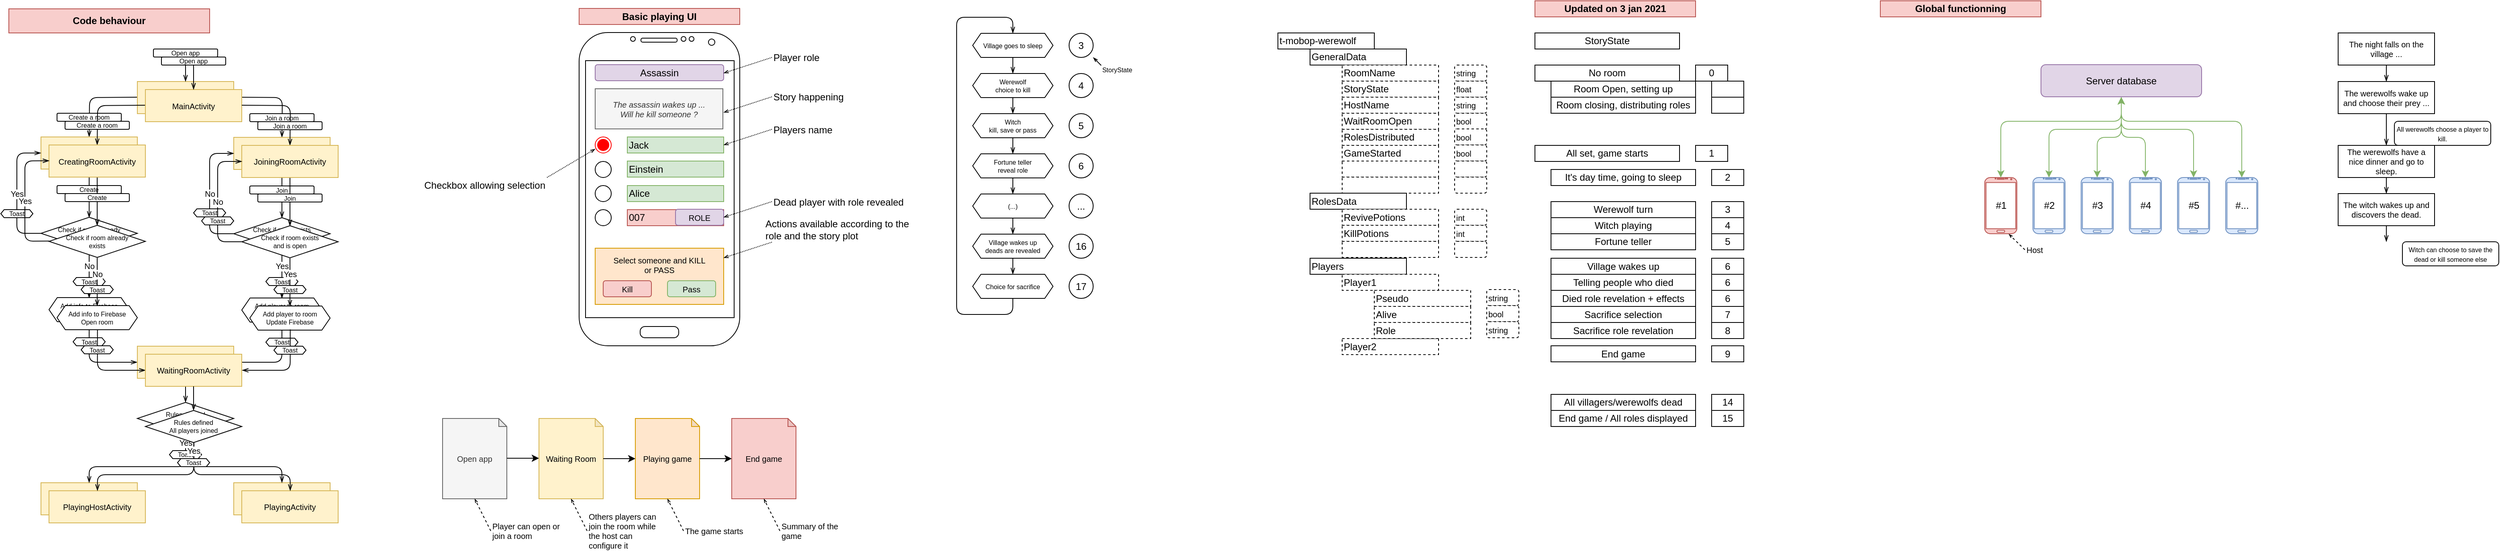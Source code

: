 <mxfile version="12.3.2" type="device" pages="2"><diagram id="DQaIDhGSqZXGHXnhg_7c" name="Page-1"><mxGraphModel dx="1072" dy="5" grid="1" gridSize="10" guides="1" tooltips="1" connect="1" arrows="1" fold="1" page="1" pageScale="1" pageWidth="1169" pageHeight="827" math="0" shadow="0"><root><mxCell id="0"/><mxCell id="1" parent="0"/><mxCell id="uRxb_ke3YkDZkMatHxJX-31" value="t-mobop-werewolf" style="rounded=0;whiteSpace=wrap;html=1;connectable=0;allowArrows=0;align=left;" parent="1" vertex="1"><mxGeometry x="1600" y="880" width="120" height="20" as="geometry"/></mxCell><mxCell id="uRxb_ke3YkDZkMatHxJX-32" value="GeneralData" style="rounded=0;whiteSpace=wrap;html=1;connectable=0;allowArrows=0;align=left;" parent="1" vertex="1"><mxGeometry x="1640" y="900" width="120" height="20" as="geometry"/></mxCell><mxCell id="uRxb_ke3YkDZkMatHxJX-33" value="RoomName" style="rounded=0;whiteSpace=wrap;html=1;connectable=0;allowArrows=0;dashed=1;align=left;" parent="1" vertex="1"><mxGeometry x="1680" y="920" width="120" height="20" as="geometry"/></mxCell><mxCell id="uRxb_ke3YkDZkMatHxJX-34" value="StoryState" style="rounded=0;whiteSpace=wrap;html=1;connectable=0;allowArrows=0;dashed=1;align=left;" parent="1" vertex="1"><mxGeometry x="1680" y="940" width="120" height="20" as="geometry"/></mxCell><mxCell id="uRxb_ke3YkDZkMatHxJX-35" value="Players" style="rounded=0;whiteSpace=wrap;html=1;connectable=0;allowArrows=0;align=left;" parent="1" vertex="1"><mxGeometry x="1640" y="1160.5" width="120" height="20" as="geometry"/></mxCell><mxCell id="uRxb_ke3YkDZkMatHxJX-36" value="Player1" style="rounded=0;whiteSpace=wrap;html=1;connectable=0;allowArrows=0;dashed=1;align=left;" parent="1" vertex="1"><mxGeometry x="1680" y="1180.5" width="120" height="20" as="geometry"/></mxCell><mxCell id="uRxb_ke3YkDZkMatHxJX-37" value="Player2" style="rounded=0;whiteSpace=wrap;html=1;connectable=0;allowArrows=0;dashed=1;align=left;" parent="1" vertex="1"><mxGeometry x="1680" y="1260.5" width="120" height="20" as="geometry"/></mxCell><mxCell id="uRxb_ke3YkDZkMatHxJX-38" value="HostName" style="rounded=0;whiteSpace=wrap;html=1;connectable=0;allowArrows=0;dashed=1;align=left;" parent="1" vertex="1"><mxGeometry x="1680" y="960" width="120" height="20" as="geometry"/></mxCell><mxCell id="uRxb_ke3YkDZkMatHxJX-39" value="WaitRoomOpen" style="rounded=0;whiteSpace=wrap;html=1;connectable=0;allowArrows=0;dashed=1;align=left;" parent="1" vertex="1"><mxGeometry x="1680" y="980" width="120" height="20" as="geometry"/></mxCell><mxCell id="uRxb_ke3YkDZkMatHxJX-40" value="Pseudo" style="rounded=0;whiteSpace=wrap;html=1;connectable=0;allowArrows=0;dashed=1;align=left;" parent="1" vertex="1"><mxGeometry x="1720" y="1200.5" width="120" height="20" as="geometry"/></mxCell><mxCell id="uRxb_ke3YkDZkMatHxJX-41" value="Alive" style="rounded=0;whiteSpace=wrap;html=1;connectable=0;allowArrows=0;dashed=1;align=left;" parent="1" vertex="1"><mxGeometry x="1720" y="1220.5" width="120" height="20" as="geometry"/></mxCell><mxCell id="uRxb_ke3YkDZkMatHxJX-42" value="Role" style="rounded=0;whiteSpace=wrap;html=1;connectable=0;allowArrows=0;dashed=1;align=left;" parent="1" vertex="1"><mxGeometry x="1720" y="1240.5" width="120" height="20" as="geometry"/></mxCell><mxCell id="uRxb_ke3YkDZkMatHxJX-43" value="RolesDistributed" style="rounded=0;whiteSpace=wrap;html=1;connectable=0;allowArrows=0;dashed=1;align=left;" parent="1" vertex="1"><mxGeometry x="1680" y="1000" width="120" height="20" as="geometry"/></mxCell><mxCell id="uRxb_ke3YkDZkMatHxJX-44" value="GameStarted" style="rounded=0;whiteSpace=wrap;html=1;connectable=0;allowArrows=0;dashed=1;align=left;" parent="1" vertex="1"><mxGeometry x="1680" y="1020" width="120" height="20" as="geometry"/></mxCell><mxCell id="uRxb_ke3YkDZkMatHxJX-45" value="" style="rounded=0;whiteSpace=wrap;html=1;connectable=0;allowArrows=0;dashed=1;align=left;" parent="1" vertex="1"><mxGeometry x="1680" y="1039.5" width="120" height="20" as="geometry"/></mxCell><mxCell id="uRxb_ke3YkDZkMatHxJX-46" value="" style="rounded=0;whiteSpace=wrap;html=1;connectable=0;allowArrows=0;dashed=1;align=left;" parent="1" vertex="1"><mxGeometry x="1680" y="1059.5" width="120" height="20" as="geometry"/></mxCell><mxCell id="uRxb_ke3YkDZkMatHxJX-47" value="string" style="rounded=1;whiteSpace=wrap;html=1;fontSize=10;align=left;dashed=1;connectable=0;allowArrows=0;" parent="1" vertex="1"><mxGeometry x="1820" y="920" width="40" height="20" as="geometry"/></mxCell><mxCell id="uRxb_ke3YkDZkMatHxJX-48" value="float" style="rounded=1;whiteSpace=wrap;html=1;fontSize=10;align=left;dashed=1;connectable=0;allowArrows=0;" parent="1" vertex="1"><mxGeometry x="1820" y="940" width="40" height="20" as="geometry"/></mxCell><mxCell id="uRxb_ke3YkDZkMatHxJX-49" value="string" style="rounded=1;whiteSpace=wrap;html=1;fontSize=10;align=left;dashed=1;connectable=0;allowArrows=0;" parent="1" vertex="1"><mxGeometry x="1820" y="960" width="40" height="20" as="geometry"/></mxCell><mxCell id="uRxb_ke3YkDZkMatHxJX-50" value="bool" style="rounded=1;whiteSpace=wrap;html=1;fontSize=10;align=left;dashed=1;connectable=0;allowArrows=0;" parent="1" vertex="1"><mxGeometry x="1820" y="980" width="40" height="20" as="geometry"/></mxCell><mxCell id="uRxb_ke3YkDZkMatHxJX-51" value="bool" style="rounded=1;whiteSpace=wrap;html=1;fontSize=10;align=left;dashed=1;connectable=0;allowArrows=0;" parent="1" vertex="1"><mxGeometry x="1820" y="999.5" width="40" height="20" as="geometry"/></mxCell><mxCell id="uRxb_ke3YkDZkMatHxJX-52" value="bool" style="rounded=1;whiteSpace=wrap;html=1;fontSize=10;align=left;dashed=1;connectable=0;allowArrows=0;" parent="1" vertex="1"><mxGeometry x="1820" y="1019.5" width="40" height="20" as="geometry"/></mxCell><mxCell id="uRxb_ke3YkDZkMatHxJX-53" value="" style="rounded=1;whiteSpace=wrap;html=1;fontSize=10;align=left;dashed=1;connectable=0;allowArrows=0;" parent="1" vertex="1"><mxGeometry x="1820" y="1039.5" width="40" height="20" as="geometry"/></mxCell><mxCell id="uRxb_ke3YkDZkMatHxJX-54" value="" style="rounded=1;whiteSpace=wrap;html=1;fontSize=10;align=left;dashed=1;connectable=0;allowArrows=0;" parent="1" vertex="1"><mxGeometry x="1820" y="1059.5" width="40" height="20" as="geometry"/></mxCell><mxCell id="uRxb_ke3YkDZkMatHxJX-55" value="string" style="rounded=1;whiteSpace=wrap;html=1;fontSize=10;align=left;dashed=1;connectable=0;allowArrows=0;" parent="1" vertex="1"><mxGeometry x="1860" y="1199.5" width="40" height="20" as="geometry"/></mxCell><mxCell id="uRxb_ke3YkDZkMatHxJX-56" value="bool" style="rounded=1;whiteSpace=wrap;html=1;fontSize=10;align=left;dashed=1;connectable=0;allowArrows=0;" parent="1" vertex="1"><mxGeometry x="1860" y="1219.5" width="40" height="20" as="geometry"/></mxCell><mxCell id="uRxb_ke3YkDZkMatHxJX-57" value="string" style="rounded=1;whiteSpace=wrap;html=1;fontSize=10;align=left;dashed=1;connectable=0;allowArrows=0;" parent="1" vertex="1"><mxGeometry x="1860" y="1239.5" width="40" height="20" as="geometry"/></mxCell><mxCell id="uRxb_ke3YkDZkMatHxJX-59" value="RolesData" style="rounded=0;whiteSpace=wrap;html=1;connectable=0;allowArrows=0;align=left;" parent="1" vertex="1"><mxGeometry x="1640" y="1079.5" width="120" height="20" as="geometry"/></mxCell><mxCell id="uRxb_ke3YkDZkMatHxJX-60" value="RevivePotions" style="rounded=0;whiteSpace=wrap;html=1;connectable=0;allowArrows=0;dashed=1;align=left;" parent="1" vertex="1"><mxGeometry x="1680" y="1099.5" width="120" height="20" as="geometry"/></mxCell><mxCell id="uRxb_ke3YkDZkMatHxJX-61" value="KillPotions" style="rounded=0;whiteSpace=wrap;html=1;connectable=0;allowArrows=0;dashed=1;align=left;" parent="1" vertex="1"><mxGeometry x="1680" y="1119.5" width="120" height="20" as="geometry"/></mxCell><mxCell id="uRxb_ke3YkDZkMatHxJX-62" value="" style="rounded=0;whiteSpace=wrap;html=1;connectable=0;allowArrows=0;dashed=1;align=left;" parent="1" vertex="1"><mxGeometry x="1680" y="1139.5" width="120" height="20" as="geometry"/></mxCell><mxCell id="uRxb_ke3YkDZkMatHxJX-64" value="int" style="rounded=1;whiteSpace=wrap;html=1;fontSize=10;align=left;dashed=1;connectable=0;allowArrows=0;" parent="1" vertex="1"><mxGeometry x="1820" y="1099.5" width="40" height="20" as="geometry"/></mxCell><mxCell id="uRxb_ke3YkDZkMatHxJX-65" value="int" style="rounded=1;whiteSpace=wrap;html=1;fontSize=10;align=left;dashed=1;connectable=0;allowArrows=0;" parent="1" vertex="1"><mxGeometry x="1820" y="1119.5" width="40" height="20" as="geometry"/></mxCell><mxCell id="uRxb_ke3YkDZkMatHxJX-66" value="" style="rounded=1;whiteSpace=wrap;html=1;fontSize=10;align=left;dashed=1;connectable=0;allowArrows=0;" parent="1" vertex="1"><mxGeometry x="1820" y="1139.5" width="40" height="20" as="geometry"/></mxCell><mxCell id="qsRmFN55MusP52fm8ERG-2" value="StoryState" style="rounded=0;whiteSpace=wrap;html=1;connectable=0;allowArrows=0;" parent="1" vertex="1"><mxGeometry x="1920" y="880" width="180" height="20" as="geometry"/></mxCell><mxCell id="qsRmFN55MusP52fm8ERG-3" value="0" style="rounded=0;whiteSpace=wrap;html=1;connectable=0;allowArrows=0;" parent="1" vertex="1"><mxGeometry x="2120" y="920" width="40" height="20" as="geometry"/></mxCell><mxCell id="qsRmFN55MusP52fm8ERG-4" value="No room" style="rounded=0;whiteSpace=wrap;html=1;connectable=0;allowArrows=0;" parent="1" vertex="1"><mxGeometry x="1920" y="920" width="180" height="20" as="geometry"/></mxCell><mxCell id="qsRmFN55MusP52fm8ERG-7" value="1" style="rounded=0;whiteSpace=wrap;html=1;connectable=0;allowArrows=0;" parent="1" vertex="1"><mxGeometry x="2120" y="1020" width="40" height="20" as="geometry"/></mxCell><mxCell id="qsRmFN55MusP52fm8ERG-8" value="All set, game starts" style="rounded=0;whiteSpace=wrap;html=1;connectable=0;allowArrows=0;" parent="1" vertex="1"><mxGeometry x="1920" y="1020" width="180" height="20" as="geometry"/></mxCell><mxCell id="qsRmFN55MusP52fm8ERG-9" value="3" style="rounded=0;whiteSpace=wrap;html=1;connectable=0;allowArrows=0;" parent="1" vertex="1"><mxGeometry x="2140" y="1090" width="40" height="20" as="geometry"/></mxCell><mxCell id="qsRmFN55MusP52fm8ERG-10" value="Werewolf turn" style="rounded=0;whiteSpace=wrap;html=1;connectable=0;allowArrows=0;" parent="1" vertex="1"><mxGeometry x="1940" y="1090" width="180" height="20" as="geometry"/></mxCell><mxCell id="qsRmFN55MusP52fm8ERG-11" value="4" style="rounded=0;whiteSpace=wrap;html=1;connectable=0;allowArrows=0;" parent="1" vertex="1"><mxGeometry x="2140" y="1110" width="40" height="20" as="geometry"/></mxCell><mxCell id="qsRmFN55MusP52fm8ERG-12" value="Witch playing" style="rounded=0;whiteSpace=wrap;html=1;connectable=0;allowArrows=0;" parent="1" vertex="1"><mxGeometry x="1940" y="1110" width="180" height="20" as="geometry"/></mxCell><mxCell id="qsRmFN55MusP52fm8ERG-13" value="5" style="rounded=0;whiteSpace=wrap;html=1;connectable=0;allowArrows=0;" parent="1" vertex="1"><mxGeometry x="2140" y="1130" width="40" height="20" as="geometry"/></mxCell><mxCell id="qsRmFN55MusP52fm8ERG-14" value="Fortune teller" style="rounded=0;whiteSpace=wrap;html=1;connectable=0;allowArrows=0;" parent="1" vertex="1"><mxGeometry x="1940" y="1130" width="180" height="20" as="geometry"/></mxCell><mxCell id="qsRmFN55MusP52fm8ERG-19" value="6" style="rounded=0;whiteSpace=wrap;html=1;connectable=0;allowArrows=0;" parent="1" vertex="1"><mxGeometry x="2140" y="1160.5" width="40" height="20" as="geometry"/></mxCell><mxCell id="qsRmFN55MusP52fm8ERG-20" value="Village wakes up" style="rounded=0;whiteSpace=wrap;html=1;connectable=0;allowArrows=0;" parent="1" vertex="1"><mxGeometry x="1940" y="1160.5" width="180" height="20" as="geometry"/></mxCell><mxCell id="qsRmFN55MusP52fm8ERG-21" value="6" style="rounded=0;whiteSpace=wrap;html=1;connectable=0;allowArrows=0;" parent="1" vertex="1"><mxGeometry x="2140" y="1180.5" width="40" height="20" as="geometry"/></mxCell><mxCell id="qsRmFN55MusP52fm8ERG-22" value="Telling people who died" style="rounded=0;whiteSpace=wrap;html=1;connectable=0;allowArrows=0;" parent="1" vertex="1"><mxGeometry x="1940" y="1180.5" width="180" height="20" as="geometry"/></mxCell><mxCell id="qsRmFN55MusP52fm8ERG-23" value="6" style="rounded=0;whiteSpace=wrap;html=1;connectable=0;allowArrows=0;" parent="1" vertex="1"><mxGeometry x="2140" y="1200.5" width="40" height="20" as="geometry"/></mxCell><mxCell id="qsRmFN55MusP52fm8ERG-24" value="Died role revelation + effects" style="rounded=0;whiteSpace=wrap;html=1;connectable=0;allowArrows=0;" parent="1" vertex="1"><mxGeometry x="1940" y="1200.5" width="180" height="20" as="geometry"/></mxCell><mxCell id="qsRmFN55MusP52fm8ERG-25" value="7" style="rounded=0;whiteSpace=wrap;html=1;connectable=0;allowArrows=0;" parent="1" vertex="1"><mxGeometry x="2140" y="1220.5" width="40" height="20" as="geometry"/></mxCell><mxCell id="qsRmFN55MusP52fm8ERG-26" value="Sacrifice selection" style="rounded=0;whiteSpace=wrap;html=1;connectable=0;allowArrows=0;" parent="1" vertex="1"><mxGeometry x="1940" y="1220.5" width="180" height="20" as="geometry"/></mxCell><mxCell id="qsRmFN55MusP52fm8ERG-27" value="8" style="rounded=0;whiteSpace=wrap;html=1;connectable=0;allowArrows=0;" parent="1" vertex="1"><mxGeometry x="2140" y="1240.5" width="40" height="20" as="geometry"/></mxCell><mxCell id="qsRmFN55MusP52fm8ERG-28" value="Sacrifice role revelation" style="rounded=0;whiteSpace=wrap;html=1;connectable=0;allowArrows=0;" parent="1" vertex="1"><mxGeometry x="1940" y="1240.5" width="180" height="20" as="geometry"/></mxCell><mxCell id="qsRmFN55MusP52fm8ERG-29" value="14" style="rounded=0;whiteSpace=wrap;html=1;connectable=0;allowArrows=0;" parent="1" vertex="1"><mxGeometry x="2140" y="1330" width="40" height="20" as="geometry"/></mxCell><mxCell id="qsRmFN55MusP52fm8ERG-30" value="All villagers/werewolfs dead" style="rounded=0;whiteSpace=wrap;html=1;connectable=0;allowArrows=0;" parent="1" vertex="1"><mxGeometry x="1940" y="1330" width="180" height="20" as="geometry"/></mxCell><mxCell id="qsRmFN55MusP52fm8ERG-31" value="15" style="rounded=0;whiteSpace=wrap;html=1;connectable=0;allowArrows=0;" parent="1" vertex="1"><mxGeometry x="2140" y="1350" width="40" height="20" as="geometry"/></mxCell><mxCell id="qsRmFN55MusP52fm8ERG-32" value="End game / All roles displayed" style="rounded=0;whiteSpace=wrap;html=1;connectable=0;allowArrows=0;" parent="1" vertex="1"><mxGeometry x="1940" y="1350" width="180" height="20" as="geometry"/></mxCell><mxCell id="qsRmFN55MusP52fm8ERG-33" value="" style="rounded=0;whiteSpace=wrap;html=1;connectable=0;allowArrows=0;" parent="1" vertex="1"><mxGeometry x="2140" y="940" width="40" height="20" as="geometry"/></mxCell><mxCell id="qsRmFN55MusP52fm8ERG-34" value="Room Open, setting up" style="rounded=0;whiteSpace=wrap;html=1;connectable=0;allowArrows=0;" parent="1" vertex="1"><mxGeometry x="1940" y="940" width="180" height="20" as="geometry"/></mxCell><mxCell id="qsRmFN55MusP52fm8ERG-35" value="" style="rounded=0;whiteSpace=wrap;html=1;connectable=0;allowArrows=0;" parent="1" vertex="1"><mxGeometry x="2140" y="960" width="40" height="20" as="geometry"/></mxCell><mxCell id="qsRmFN55MusP52fm8ERG-36" value="Room closing, distributing roles" style="rounded=0;whiteSpace=wrap;html=1;connectable=0;allowArrows=0;" parent="1" vertex="1"><mxGeometry x="1940" y="960" width="180" height="20" as="geometry"/></mxCell><mxCell id="qsRmFN55MusP52fm8ERG-37" value="2" style="rounded=0;whiteSpace=wrap;html=1;connectable=0;allowArrows=0;" parent="1" vertex="1"><mxGeometry x="2140" y="1050" width="40" height="20" as="geometry"/></mxCell><mxCell id="qsRmFN55MusP52fm8ERG-38" value="It's day time, going to sleep" style="rounded=0;whiteSpace=wrap;html=1;connectable=0;allowArrows=0;" parent="1" vertex="1"><mxGeometry x="1940" y="1050" width="180" height="20" as="geometry"/></mxCell><mxCell id="ZGTDkdYk8JEjdEVZX-YN-1" value="Code behaviour" style="rounded=0;whiteSpace=wrap;html=1;strokeColor=#b85450;fillColor=#f8cecc;fontStyle=1;connectable=0;allowArrows=0;" parent="1" vertex="1"><mxGeometry x="20" y="850" width="250" height="30" as="geometry"/></mxCell><mxCell id="ZGTDkdYk8JEjdEVZX-YN-6" value="" style="endArrow=openThin;html=1;endFill=0;fontSize=10;edgeStyle=orthogonalEdgeStyle;" parent="1" edge="1"><mxGeometry width="50" height="50" relative="1" as="geometry"><mxPoint x="180" y="960" as="sourcePoint"/><mxPoint x="120" y="1009.5" as="targetPoint"/></mxGeometry></mxCell><mxCell id="ZGTDkdYk8JEjdEVZX-YN-7" value="CreatingRoomActivity" style="rounded=0;whiteSpace=wrap;html=1;connectable=0;allowArrows=0;fontSize=10;fillColor=#fff2cc;strokeColor=#d6b656;" parent="1" vertex="1"><mxGeometry x="60" y="1009.5" width="120" height="40" as="geometry"/></mxCell><mxCell id="ZGTDkdYk8JEjdEVZX-YN-10" value="Create a room" style="rounded=1;whiteSpace=wrap;html=1;fontSize=8;connectable=0;allowArrows=0;" parent="1" vertex="1"><mxGeometry x="80" y="980" width="80" height="10" as="geometry"/></mxCell><mxCell id="ZGTDkdYk8JEjdEVZX-YN-11" value="" style="endArrow=openThin;html=1;endFill=0;fontSize=10;" parent="1" edge="1"><mxGeometry width="50" height="50" relative="1" as="geometry"><mxPoint x="120" y="1050" as="sourcePoint"/><mxPoint x="120" y="1110" as="targetPoint"/></mxGeometry></mxCell><mxCell id="ZGTDkdYk8JEjdEVZX-YN-12" value="Create" style="rounded=1;whiteSpace=wrap;html=1;fontSize=8;connectable=0;allowArrows=0;" parent="1" vertex="1"><mxGeometry x="80" y="1070" width="80" height="10" as="geometry"/></mxCell><mxCell id="ZGTDkdYk8JEjdEVZX-YN-13" value="Check if room already&lt;br&gt;exists" style="rhombus;whiteSpace=wrap;html=1;fontSize=8;connectable=0;allowArrows=0;" parent="1" vertex="1"><mxGeometry x="60" y="1109.5" width="120" height="40" as="geometry"/></mxCell><mxCell id="ZGTDkdYk8JEjdEVZX-YN-14" value="Yes" style="endArrow=openThin;html=1;endFill=0;fontSize=10;edgeStyle=orthogonalEdgeStyle;" parent="1" edge="1"><mxGeometry width="50" height="50" relative="1" as="geometry"><mxPoint x="60" y="1129.5" as="sourcePoint"/><mxPoint x="60" y="1029.5" as="targetPoint"/><Array as="points"><mxPoint x="30" y="1129.5"/><mxPoint x="30" y="1029.5"/></Array></mxGeometry></mxCell><mxCell id="ZGTDkdYk8JEjdEVZX-YN-15" value="No" style="endArrow=openThin;html=1;endFill=0;fontSize=10;" parent="1" edge="1"><mxGeometry x="-0.333" width="50" height="50" relative="1" as="geometry"><mxPoint x="120" y="1150" as="sourcePoint"/><mxPoint x="120" y="1210" as="targetPoint"/><mxPoint as="offset"/></mxGeometry></mxCell><mxCell id="ZGTDkdYk8JEjdEVZX-YN-16" value="Add info to Firebase&lt;br&gt;Open room" style="shape=hexagon;perimeter=hexagonPerimeter2;whiteSpace=wrap;html=1;fontSize=8;connectable=0;allowArrows=0;size=0.103;" parent="1" vertex="1"><mxGeometry x="70" y="1209.5" width="100" height="30" as="geometry"/></mxCell><mxCell id="ZGTDkdYk8JEjdEVZX-YN-17" value="" style="endArrow=openThin;html=1;endFill=0;fontSize=10;edgeStyle=orthogonalEdgeStyle;" parent="1" edge="1"><mxGeometry width="50" height="50" relative="1" as="geometry"><mxPoint x="120" y="1239.5" as="sourcePoint"/><mxPoint x="180" y="1290" as="targetPoint"/><Array as="points"><mxPoint x="120" y="1290"/><mxPoint x="180" y="1290"/></Array></mxGeometry></mxCell><mxCell id="ZGTDkdYk8JEjdEVZX-YN-18" value="WaitingRoomActivity" style="rounded=0;whiteSpace=wrap;html=1;connectable=0;allowArrows=0;fontSize=10;fillColor=#fff2cc;strokeColor=#d6b656;" parent="1" vertex="1"><mxGeometry x="180" y="1270" width="120" height="40" as="geometry"/></mxCell><mxCell id="ZGTDkdYk8JEjdEVZX-YN-19" value="MainActivity" style="rounded=0;whiteSpace=wrap;html=1;connectable=0;allowArrows=0;fontSize=10;fillColor=#fff2cc;strokeColor=#d6b656;" parent="1" vertex="1"><mxGeometry x="180" y="940.5" width="120" height="40" as="geometry"/></mxCell><mxCell id="ZGTDkdYk8JEjdEVZX-YN-20" value="" style="endArrow=openThin;html=1;endFill=0;fontSize=10;" parent="1" edge="1"><mxGeometry width="50" height="50" relative="1" as="geometry"><mxPoint x="240" y="910.5" as="sourcePoint"/><mxPoint x="240" y="940.5" as="targetPoint"/></mxGeometry></mxCell><mxCell id="ZGTDkdYk8JEjdEVZX-YN-21" value="" style="endArrow=openThin;html=1;endFill=0;fontSize=10;edgeStyle=orthogonalEdgeStyle;" parent="1" edge="1"><mxGeometry width="50" height="50" relative="1" as="geometry"><mxPoint x="300" y="960" as="sourcePoint"/><mxPoint x="360" y="1010" as="targetPoint"/></mxGeometry></mxCell><mxCell id="ZGTDkdYk8JEjdEVZX-YN-22" value="JoiningRoomActivity" style="rounded=0;whiteSpace=wrap;html=1;connectable=0;allowArrows=0;fontSize=10;fillColor=#fff2cc;strokeColor=#d6b656;" parent="1" vertex="1"><mxGeometry x="300" y="1010" width="120" height="40" as="geometry"/></mxCell><mxCell id="ZGTDkdYk8JEjdEVZX-YN-23" value="Open app" style="rounded=1;whiteSpace=wrap;html=1;fontSize=8;connectable=0;allowArrows=0;" parent="1" vertex="1"><mxGeometry x="200" y="900" width="80" height="10" as="geometry"/></mxCell><mxCell id="ZGTDkdYk8JEjdEVZX-YN-24" value="Join a room" style="rounded=1;whiteSpace=wrap;html=1;fontSize=8;connectable=0;allowArrows=0;" parent="1" vertex="1"><mxGeometry x="320" y="980.5" width="80" height="10" as="geometry"/></mxCell><mxCell id="ZGTDkdYk8JEjdEVZX-YN-25" value="" style="endArrow=openThin;html=1;endFill=0;fontSize=10;" parent="1" edge="1"><mxGeometry width="50" height="50" relative="1" as="geometry"><mxPoint x="360" y="1050.5" as="sourcePoint"/><mxPoint x="360" y="1110.5" as="targetPoint"/></mxGeometry></mxCell><mxCell id="ZGTDkdYk8JEjdEVZX-YN-26" value="Join" style="rounded=1;whiteSpace=wrap;html=1;fontSize=8;connectable=0;allowArrows=0;" parent="1" vertex="1"><mxGeometry x="320" y="1070.5" width="80" height="10" as="geometry"/></mxCell><mxCell id="ZGTDkdYk8JEjdEVZX-YN-27" value="Check if room exists&lt;br&gt;and is open" style="rhombus;whiteSpace=wrap;html=1;fontSize=8;connectable=0;allowArrows=0;" parent="1" vertex="1"><mxGeometry x="300" y="1110" width="120" height="40" as="geometry"/></mxCell><mxCell id="ZGTDkdYk8JEjdEVZX-YN-28" value="No" style="endArrow=openThin;html=1;endFill=0;fontSize=10;edgeStyle=orthogonalEdgeStyle;" parent="1" edge="1"><mxGeometry width="50" height="50" relative="1" as="geometry"><mxPoint x="300.2" y="1130" as="sourcePoint"/><mxPoint x="300.2" y="1030" as="targetPoint"/><Array as="points"><mxPoint x="270" y="1130"/><mxPoint x="270" y="1030"/></Array></mxGeometry></mxCell><mxCell id="ZGTDkdYk8JEjdEVZX-YN-29" value="Yes" style="endArrow=openThin;html=1;endFill=0;fontSize=10;" parent="1" edge="1"><mxGeometry x="-0.35" width="50" height="50" relative="1" as="geometry"><mxPoint x="360" y="1150.5" as="sourcePoint"/><mxPoint x="360" y="1210.5" as="targetPoint"/><mxPoint as="offset"/></mxGeometry></mxCell><mxCell id="ZGTDkdYk8JEjdEVZX-YN-30" value="Add player to room&lt;br&gt;Update Firebase" style="shape=hexagon;perimeter=hexagonPerimeter2;whiteSpace=wrap;html=1;fontSize=8;connectable=0;allowArrows=0;size=0.103;" parent="1" vertex="1"><mxGeometry x="310" y="1210" width="100" height="30" as="geometry"/></mxCell><mxCell id="ZGTDkdYk8JEjdEVZX-YN-31" value="" style="endArrow=openThin;html=1;endFill=0;fontSize=10;edgeStyle=orthogonalEdgeStyle;" parent="1" edge="1"><mxGeometry width="50" height="50" relative="1" as="geometry"><mxPoint x="360" y="1239.5" as="sourcePoint"/><mxPoint x="300" y="1290" as="targetPoint"/><Array as="points"><mxPoint x="360" y="1290"/><mxPoint x="300" y="1290"/></Array></mxGeometry></mxCell><mxCell id="ZGTDkdYk8JEjdEVZX-YN-37" value="Toast" style="shape=hexagon;perimeter=hexagonPerimeter2;whiteSpace=wrap;html=1;fontSize=8;connectable=0;allowArrows=0;size=0.103;" parent="1" vertex="1"><mxGeometry x="250" y="1099" width="40" height="10" as="geometry"/></mxCell><mxCell id="ZGTDkdYk8JEjdEVZX-YN-38" value="Toast" style="shape=hexagon;perimeter=hexagonPerimeter2;whiteSpace=wrap;html=1;fontSize=8;connectable=0;allowArrows=0;size=0.103;" parent="1" vertex="1"><mxGeometry x="10" y="1100" width="40" height="10" as="geometry"/></mxCell><mxCell id="ZGTDkdYk8JEjdEVZX-YN-39" value="Toast" style="shape=hexagon;perimeter=hexagonPerimeter2;whiteSpace=wrap;html=1;fontSize=8;connectable=0;allowArrows=0;size=0.103;" parent="1" vertex="1"><mxGeometry x="100" y="1259.5" width="40" height="10" as="geometry"/></mxCell><mxCell id="ZGTDkdYk8JEjdEVZX-YN-40" value="Toast" style="shape=hexagon;perimeter=hexagonPerimeter2;whiteSpace=wrap;html=1;fontSize=8;connectable=0;allowArrows=0;size=0.103;" parent="1" vertex="1"><mxGeometry x="340" y="1260" width="40" height="10" as="geometry"/></mxCell><mxCell id="CiBbSyaNpU-gaZqGkFVs-16" value="Basic playing UI" style="rounded=0;whiteSpace=wrap;html=1;strokeColor=#b85450;fillColor=#f8cecc;fontStyle=1;connectable=0;allowArrows=0;" parent="1" vertex="1"><mxGeometry x="730" y="849.5" width="200" height="20" as="geometry"/></mxCell><mxCell id="CiBbSyaNpU-gaZqGkFVs-17" value="" style="verticalLabelPosition=bottom;verticalAlign=top;html=1;shadow=0;dashed=0;strokeWidth=1;shape=mxgraph.android.phone2;strokeColor=#000000;connectable=0;allowArrows=0;" parent="1" vertex="1"><mxGeometry x="730" y="879.5" width="200" height="390" as="geometry"/></mxCell><mxCell id="CiBbSyaNpU-gaZqGkFVs-18" value="Assassin" style="rounded=1;whiteSpace=wrap;html=1;fillColor=#e1d5e7;strokeColor=#9673a6;connectable=0;allowArrows=0;" parent="1" vertex="1"><mxGeometry x="750" y="919.5" width="160" height="20" as="geometry"/></mxCell><mxCell id="CiBbSyaNpU-gaZqGkFVs-19" value="The assassin wakes up ...&lt;br&gt;Will he kill someone ?" style="rounded=0;whiteSpace=wrap;html=1;strokeColor=#666666;fontStyle=2;fillColor=#f5f5f5;fontColor=#333333;connectable=0;allowArrows=0;fontSize=10;" parent="1" vertex="1"><mxGeometry x="750" y="949.5" width="159" height="50" as="geometry"/></mxCell><mxCell id="CiBbSyaNpU-gaZqGkFVs-22" value="Jack" style="text;html=1;strokeColor=#82b366;fillColor=#d5e8d4;align=left;verticalAlign=middle;whiteSpace=wrap;rounded=0;connectable=0;allowArrows=0;" parent="1" vertex="1"><mxGeometry x="790" y="1009.5" width="120" height="20" as="geometry"/></mxCell><mxCell id="CiBbSyaNpU-gaZqGkFVs-24" value="Einstein" style="text;html=1;strokeColor=#82b366;fillColor=#d5e8d4;align=left;verticalAlign=middle;whiteSpace=wrap;rounded=0;connectable=0;allowArrows=0;" parent="1" vertex="1"><mxGeometry x="790" y="1039.5" width="120" height="20" as="geometry"/></mxCell><mxCell id="CiBbSyaNpU-gaZqGkFVs-26" value="Alice" style="text;html=1;strokeColor=#82b366;fillColor=#d5e8d4;align=left;verticalAlign=middle;whiteSpace=wrap;rounded=0;connectable=0;allowArrows=0;" parent="1" vertex="1"><mxGeometry x="790" y="1070" width="120" height="20" as="geometry"/></mxCell><mxCell id="CiBbSyaNpU-gaZqGkFVs-30" value="Actions available according to the role and the story plot" style="rounded=0;whiteSpace=wrap;html=1;strokeColor=none;connectable=0;allowArrows=0;align=left;" parent="1" vertex="1"><mxGeometry x="960" y="1109" width="190" height="31" as="geometry"/></mxCell><mxCell id="CiBbSyaNpU-gaZqGkFVs-33" value="Player role" style="rounded=0;whiteSpace=wrap;html=1;strokeColor=none;connectable=0;allowArrows=0;align=left;" parent="1" vertex="1"><mxGeometry x="970" y="900.5" width="190" height="20" as="geometry"/></mxCell><mxCell id="CiBbSyaNpU-gaZqGkFVs-34" value="Story happening" style="rounded=0;whiteSpace=wrap;html=1;strokeColor=none;connectable=0;allowArrows=0;align=left;" parent="1" vertex="1"><mxGeometry x="970" y="950" width="190" height="20" as="geometry"/></mxCell><mxCell id="CiBbSyaNpU-gaZqGkFVs-36" value="007" style="text;html=1;strokeColor=#b85450;fillColor=#f8cecc;align=left;verticalAlign=middle;whiteSpace=wrap;rounded=0;connectable=0;allowArrows=0;" parent="1" vertex="1"><mxGeometry x="790" y="1100" width="120" height="20" as="geometry"/></mxCell><mxCell id="CiBbSyaNpU-gaZqGkFVs-38" value="Checkbox allowing selection" style="rounded=0;whiteSpace=wrap;html=1;strokeColor=none;connectable=0;allowArrows=0;align=right;" parent="1" vertex="1"><mxGeometry x="500" y="1059" width="190" height="22" as="geometry"/></mxCell><mxCell id="CiBbSyaNpU-gaZqGkFVs-39" value="Village goes to sleep" style="shape=hexagon;perimeter=hexagonPerimeter2;whiteSpace=wrap;html=1;fontSize=8;connectable=0;allowArrows=0;size=0.103;" parent="1" vertex="1"><mxGeometry x="1220" y="880.5" width="100" height="30" as="geometry"/></mxCell><mxCell id="CiBbSyaNpU-gaZqGkFVs-40" value="" style="endArrow=openThin;html=1;endFill=0;fontSize=10;" parent="1" edge="1"><mxGeometry width="50" height="50" relative="1" as="geometry"><mxPoint x="1270" y="910.5" as="sourcePoint"/><mxPoint x="1270" y="930.5" as="targetPoint"/></mxGeometry></mxCell><mxCell id="CiBbSyaNpU-gaZqGkFVs-41" value="Werewolf&lt;br&gt;choice to kill" style="shape=hexagon;perimeter=hexagonPerimeter2;whiteSpace=wrap;html=1;fontSize=8;connectable=0;allowArrows=0;size=0.103;" parent="1" vertex="1"><mxGeometry x="1220" y="930.5" width="100" height="30" as="geometry"/></mxCell><mxCell id="CiBbSyaNpU-gaZqGkFVs-42" value="" style="endArrow=openThin;html=1;endFill=0;fontSize=10;" parent="1" edge="1"><mxGeometry width="50" height="50" relative="1" as="geometry"><mxPoint x="1270" y="960.5" as="sourcePoint"/><mxPoint x="1270" y="980.5" as="targetPoint"/></mxGeometry></mxCell><mxCell id="CiBbSyaNpU-gaZqGkFVs-43" value="Witch&lt;br&gt;kill, save or pass" style="shape=hexagon;perimeter=hexagonPerimeter2;whiteSpace=wrap;html=1;fontSize=8;connectable=0;allowArrows=0;size=0.103;" parent="1" vertex="1"><mxGeometry x="1220" y="980.5" width="100" height="30" as="geometry"/></mxCell><mxCell id="CiBbSyaNpU-gaZqGkFVs-44" value="" style="endArrow=openThin;html=1;endFill=0;fontSize=10;" parent="1" edge="1"><mxGeometry width="50" height="50" relative="1" as="geometry"><mxPoint x="1270" y="1010.5" as="sourcePoint"/><mxPoint x="1270" y="1030.5" as="targetPoint"/></mxGeometry></mxCell><mxCell id="CiBbSyaNpU-gaZqGkFVs-45" value="Fortune teller&lt;br&gt;reveal role" style="shape=hexagon;perimeter=hexagonPerimeter2;whiteSpace=wrap;html=1;fontSize=8;connectable=0;allowArrows=0;size=0.103;" parent="1" vertex="1"><mxGeometry x="1220" y="1030.5" width="100" height="30" as="geometry"/></mxCell><mxCell id="CiBbSyaNpU-gaZqGkFVs-46" value="" style="endArrow=openThin;html=1;endFill=0;fontSize=10;" parent="1" edge="1"><mxGeometry width="50" height="50" relative="1" as="geometry"><mxPoint x="1270" y="1060.5" as="sourcePoint"/><mxPoint x="1270" y="1080.5" as="targetPoint"/></mxGeometry></mxCell><mxCell id="CiBbSyaNpU-gaZqGkFVs-47" value="(...)" style="shape=hexagon;perimeter=hexagonPerimeter2;whiteSpace=wrap;html=1;fontSize=8;connectable=0;allowArrows=0;size=0.103;" parent="1" vertex="1"><mxGeometry x="1220" y="1080.5" width="100" height="30" as="geometry"/></mxCell><mxCell id="CiBbSyaNpU-gaZqGkFVs-48" value="" style="endArrow=openThin;html=1;endFill=0;fontSize=10;" parent="1" edge="1"><mxGeometry width="50" height="50" relative="1" as="geometry"><mxPoint x="1270" y="1110.5" as="sourcePoint"/><mxPoint x="1270" y="1130.5" as="targetPoint"/></mxGeometry></mxCell><mxCell id="CiBbSyaNpU-gaZqGkFVs-49" value="Village wakes up&lt;br&gt;deads are revealed" style="shape=hexagon;perimeter=hexagonPerimeter2;whiteSpace=wrap;html=1;fontSize=8;connectable=0;allowArrows=0;size=0.103;" parent="1" vertex="1"><mxGeometry x="1220" y="1130.5" width="100" height="30" as="geometry"/></mxCell><mxCell id="CiBbSyaNpU-gaZqGkFVs-50" value="" style="endArrow=openThin;html=1;endFill=0;fontSize=10;edgeStyle=orthogonalEdgeStyle;" parent="1" edge="1"><mxGeometry width="50" height="50" relative="1" as="geometry"><mxPoint x="1270" y="1210.5" as="sourcePoint"/><mxPoint x="1270" y="880.5" as="targetPoint"/><Array as="points"><mxPoint x="1270" y="1230.5"/><mxPoint x="1200" y="1230.5"/><mxPoint x="1200" y="860.5"/><mxPoint x="1270" y="860.5"/></Array></mxGeometry></mxCell><mxCell id="CiBbSyaNpU-gaZqGkFVs-51" value="3" style="ellipse;whiteSpace=wrap;html=1;aspect=fixed;connectable=0;allowArrows=0;" parent="1" vertex="1"><mxGeometry x="1340" y="880.5" width="30" height="30" as="geometry"/></mxCell><mxCell id="CiBbSyaNpU-gaZqGkFVs-52" value="4" style="ellipse;whiteSpace=wrap;html=1;aspect=fixed;connectable=0;allowArrows=0;" parent="1" vertex="1"><mxGeometry x="1340" y="930.5" width="30" height="30" as="geometry"/></mxCell><mxCell id="CiBbSyaNpU-gaZqGkFVs-53" value="5" style="ellipse;whiteSpace=wrap;html=1;aspect=fixed;connectable=0;allowArrows=0;" parent="1" vertex="1"><mxGeometry x="1340" y="980.5" width="30" height="30" as="geometry"/></mxCell><mxCell id="CiBbSyaNpU-gaZqGkFVs-54" value="6" style="ellipse;whiteSpace=wrap;html=1;aspect=fixed;connectable=0;allowArrows=0;" parent="1" vertex="1"><mxGeometry x="1340" y="1030.5" width="30" height="30" as="geometry"/></mxCell><mxCell id="CiBbSyaNpU-gaZqGkFVs-55" value="" style="endArrow=openThin;html=1;endFill=0;fontSize=10;endSize=4;" parent="1" edge="1"><mxGeometry width="50" height="50" relative="1" as="geometry"><mxPoint x="1380" y="920.5" as="sourcePoint"/><mxPoint x="1370" y="910.5" as="targetPoint"/></mxGeometry></mxCell><mxCell id="CiBbSyaNpU-gaZqGkFVs-56" value="StoryState" style="text;html=1;strokeColor=none;fillColor=none;align=center;verticalAlign=middle;whiteSpace=wrap;rounded=0;connectable=0;allowArrows=0;arcSize=12;fontSize=8;" parent="1" vertex="1"><mxGeometry x="1380" y="920.5" width="40" height="10" as="geometry"/></mxCell><mxCell id="CiBbSyaNpU-gaZqGkFVs-57" value="..." style="ellipse;whiteSpace=wrap;html=1;aspect=fixed;connectable=0;allowArrows=0;" parent="1" vertex="1"><mxGeometry x="1340" y="1080.5" width="30" height="30" as="geometry"/></mxCell><mxCell id="CiBbSyaNpU-gaZqGkFVs-58" value="16" style="ellipse;whiteSpace=wrap;html=1;aspect=fixed;connectable=0;allowArrows=0;" parent="1" vertex="1"><mxGeometry x="1340" y="1130.5" width="30" height="30" as="geometry"/></mxCell><mxCell id="CiBbSyaNpU-gaZqGkFVs-59" value="" style="endArrow=openThin;html=1;endFill=0;fontSize=10;" parent="1" edge="1"><mxGeometry width="50" height="50" relative="1" as="geometry"><mxPoint x="1270" y="1160.5" as="sourcePoint"/><mxPoint x="1270" y="1180.5" as="targetPoint"/></mxGeometry></mxCell><mxCell id="CiBbSyaNpU-gaZqGkFVs-60" value="Choice for sacrifice" style="shape=hexagon;perimeter=hexagonPerimeter2;whiteSpace=wrap;html=1;fontSize=8;connectable=0;allowArrows=0;size=0.103;" parent="1" vertex="1"><mxGeometry x="1220" y="1180.5" width="100" height="30" as="geometry"/></mxCell><mxCell id="CiBbSyaNpU-gaZqGkFVs-61" value="17" style="ellipse;whiteSpace=wrap;html=1;aspect=fixed;connectable=0;allowArrows=0;" parent="1" vertex="1"><mxGeometry x="1340" y="1180.5" width="30" height="30" as="geometry"/></mxCell><mxCell id="CiBbSyaNpU-gaZqGkFVs-65" value="" style="endArrow=openThin;html=1;endFill=0;fontSize=10;" parent="1" edge="1"><mxGeometry width="50" height="50" relative="1" as="geometry"><mxPoint x="240" y="1310" as="sourcePoint"/><mxPoint x="240" y="1340" as="targetPoint"/></mxGeometry></mxCell><mxCell id="CiBbSyaNpU-gaZqGkFVs-66" value="Rules defined&lt;br&gt;All players joined" style="rhombus;whiteSpace=wrap;html=1;fontSize=8;connectable=0;allowArrows=0;" parent="1" vertex="1"><mxGeometry x="180" y="1340" width="120" height="40" as="geometry"/></mxCell><mxCell id="CiBbSyaNpU-gaZqGkFVs-68" value="PlayingActivity" style="rounded=0;whiteSpace=wrap;html=1;connectable=0;allowArrows=0;fontSize=10;fillColor=#fff2cc;strokeColor=#d6b656;" parent="1" vertex="1"><mxGeometry x="300" y="1440" width="120" height="40" as="geometry"/></mxCell><mxCell id="CiBbSyaNpU-gaZqGkFVs-70" value="Toast" style="shape=hexagon;perimeter=hexagonPerimeter2;whiteSpace=wrap;html=1;fontSize=8;connectable=0;allowArrows=0;size=0.103;" parent="1" vertex="1"><mxGeometry x="100" y="1184.5" width="40" height="10" as="geometry"/></mxCell><mxCell id="CiBbSyaNpU-gaZqGkFVs-71" value="Toast" style="shape=hexagon;perimeter=hexagonPerimeter2;whiteSpace=wrap;html=1;fontSize=8;connectable=0;allowArrows=0;size=0.103;" parent="1" vertex="1"><mxGeometry x="340" y="1184.5" width="40" height="10" as="geometry"/></mxCell><mxCell id="BOVfNr2yQxW23kv-hdBU-1" value="Server database" style="rounded=1;whiteSpace=wrap;html=1;connectable=0;allowArrows=0;fillColor=#e1d5e7;strokeColor=#9673a6;" parent="1" vertex="1"><mxGeometry x="2550" y="919.5" width="200" height="40" as="geometry"/></mxCell><mxCell id="BOVfNr2yQxW23kv-hdBU-2" value="Global functionning" style="rounded=0;whiteSpace=wrap;html=1;strokeColor=#b85450;fillColor=#f8cecc;fontStyle=1;connectable=0;allowArrows=0;" parent="1" vertex="1"><mxGeometry x="2350" y="840" width="200" height="20" as="geometry"/></mxCell><mxCell id="BOVfNr2yQxW23kv-hdBU-4" value="#1" style="verticalLabelPosition=middle;verticalAlign=middle;html=1;shadow=0;dashed=0;strokeWidth=1;shape=mxgraph.android.phone2;strokeColor=#b85450;connectable=0;allowArrows=0;fillColor=#f8cecc;labelPosition=center;align=center;" parent="1" vertex="1"><mxGeometry x="2480" y="1060" width="40" height="70" as="geometry"/></mxCell><mxCell id="BOVfNr2yQxW23kv-hdBU-8" value="#2" style="verticalLabelPosition=middle;verticalAlign=middle;html=1;shadow=0;dashed=0;strokeWidth=1;shape=mxgraph.android.phone2;strokeColor=#6c8ebf;connectable=0;allowArrows=0;fillColor=#dae8fc;labelPosition=center;align=center;" parent="1" vertex="1"><mxGeometry x="2540" y="1060" width="40" height="70" as="geometry"/></mxCell><mxCell id="BOVfNr2yQxW23kv-hdBU-9" value="#3" style="verticalLabelPosition=middle;verticalAlign=middle;html=1;shadow=0;dashed=0;strokeWidth=1;shape=mxgraph.android.phone2;strokeColor=#6c8ebf;connectable=0;allowArrows=0;fillColor=#dae8fc;labelPosition=center;align=center;" parent="1" vertex="1"><mxGeometry x="2600" y="1060" width="40" height="70" as="geometry"/></mxCell><mxCell id="BOVfNr2yQxW23kv-hdBU-10" value="#4" style="verticalLabelPosition=middle;verticalAlign=middle;html=1;shadow=0;dashed=0;strokeWidth=1;shape=mxgraph.android.phone2;strokeColor=#6c8ebf;connectable=0;allowArrows=0;fillColor=#dae8fc;labelPosition=center;align=center;" parent="1" vertex="1"><mxGeometry x="2660" y="1060" width="40" height="70" as="geometry"/></mxCell><mxCell id="BOVfNr2yQxW23kv-hdBU-11" value="#5" style="verticalLabelPosition=middle;verticalAlign=middle;html=1;shadow=0;dashed=0;strokeWidth=1;shape=mxgraph.android.phone2;strokeColor=#6c8ebf;connectable=0;allowArrows=0;fillColor=#dae8fc;labelPosition=center;align=center;" parent="1" vertex="1"><mxGeometry x="2720" y="1060" width="40" height="70" as="geometry"/></mxCell><mxCell id="BOVfNr2yQxW23kv-hdBU-12" value="#..." style="verticalLabelPosition=middle;verticalAlign=middle;html=1;shadow=0;dashed=0;strokeWidth=1;shape=mxgraph.android.phone2;strokeColor=#6c8ebf;connectable=0;allowArrows=0;fillColor=#dae8fc;labelPosition=center;align=center;" parent="1" vertex="1"><mxGeometry x="2780" y="1060" width="40" height="70" as="geometry"/></mxCell><mxCell id="3IhCBqZlvmVOo-xjzAZ2-1" value="Open app" style="shape=note;whiteSpace=wrap;html=1;backgroundOutline=1;darkOpacity=0.05;size=10;connectable=0;allowArrows=0;fontSize=10;fillColor=#f5f5f5;strokeColor=#666666;fontColor=#333333;" parent="1" vertex="1"><mxGeometry x="560" y="1360" width="80" height="100" as="geometry"/></mxCell><mxCell id="3IhCBqZlvmVOo-xjzAZ2-2" value="Waiting Room" style="shape=note;whiteSpace=wrap;html=1;backgroundOutline=1;darkOpacity=0.05;size=10;connectable=0;allowArrows=0;fontSize=10;fillColor=#fff2cc;strokeColor=#d6b656;" parent="1" vertex="1"><mxGeometry x="680" y="1360" width="80" height="100" as="geometry"/></mxCell><mxCell id="3IhCBqZlvmVOo-xjzAZ2-3" value="Playing game" style="shape=note;whiteSpace=wrap;html=1;backgroundOutline=1;darkOpacity=0.05;size=10;connectable=0;allowArrows=0;fontSize=10;fillColor=#ffe6cc;strokeColor=#d79b00;" parent="1" vertex="1"><mxGeometry x="800" y="1360" width="80" height="100" as="geometry"/></mxCell><mxCell id="3IhCBqZlvmVOo-xjzAZ2-4" value="End game" style="shape=note;whiteSpace=wrap;html=1;backgroundOutline=1;darkOpacity=0.05;size=10;connectable=0;allowArrows=0;fontSize=10;fillColor=#f8cecc;strokeColor=#b85450;" parent="1" vertex="1"><mxGeometry x="920" y="1360" width="80" height="100" as="geometry"/></mxCell><mxCell id="3IhCBqZlvmVOo-xjzAZ2-5" value="" style="endArrow=classic;html=1;fontSize=10;" parent="1" edge="1"><mxGeometry width="50" height="50" relative="1" as="geometry"><mxPoint x="640" y="1409.5" as="sourcePoint"/><mxPoint x="680" y="1409.5" as="targetPoint"/></mxGeometry></mxCell><mxCell id="3IhCBqZlvmVOo-xjzAZ2-6" value="" style="endArrow=classic;html=1;fontSize=10;" parent="1" edge="1"><mxGeometry width="50" height="50" relative="1" as="geometry"><mxPoint x="760" y="1410" as="sourcePoint"/><mxPoint x="800" y="1410" as="targetPoint"/></mxGeometry></mxCell><mxCell id="3IhCBqZlvmVOo-xjzAZ2-7" value="" style="endArrow=classic;html=1;fontSize=10;" parent="1" edge="1"><mxGeometry width="50" height="50" relative="1" as="geometry"><mxPoint x="880" y="1410" as="sourcePoint"/><mxPoint x="920" y="1410" as="targetPoint"/></mxGeometry></mxCell><mxCell id="3IhCBqZlvmVOo-xjzAZ2-8" value="" style="endArrow=openThin;html=1;fontSize=10;endSize=3;endFill=0;dashed=1;" parent="1" edge="1"><mxGeometry width="50" height="50" relative="1" as="geometry"><mxPoint x="620" y="1500" as="sourcePoint"/><mxPoint x="600" y="1460" as="targetPoint"/></mxGeometry></mxCell><mxCell id="3IhCBqZlvmVOo-xjzAZ2-9" value="Player can open or join a room" style="text;html=1;strokeColor=none;fillColor=none;align=left;verticalAlign=middle;whiteSpace=wrap;rounded=0;fontSize=10;connectable=0;allowArrows=0;" parent="1" vertex="1"><mxGeometry x="620" y="1490" width="100" height="20" as="geometry"/></mxCell><mxCell id="3IhCBqZlvmVOo-xjzAZ2-10" value="" style="endArrow=openThin;html=1;fontSize=10;endSize=3;endFill=0;dashed=1;" parent="1" edge="1"><mxGeometry width="50" height="50" relative="1" as="geometry"><mxPoint x="740" y="1500" as="sourcePoint"/><mxPoint x="720" y="1460" as="targetPoint"/></mxGeometry></mxCell><mxCell id="3IhCBqZlvmVOo-xjzAZ2-12" value="Others players can join the room while the host can configure it" style="text;html=1;strokeColor=none;fillColor=none;align=left;verticalAlign=middle;whiteSpace=wrap;rounded=0;fontSize=10;connectable=0;allowArrows=0;" parent="1" vertex="1"><mxGeometry x="740" y="1490" width="100" height="20" as="geometry"/></mxCell><mxCell id="3IhCBqZlvmVOo-xjzAZ2-13" value="" style="endArrow=openThin;html=1;fontSize=10;endSize=3;endFill=0;dashed=1;" parent="1" edge="1"><mxGeometry width="50" height="50" relative="1" as="geometry"><mxPoint x="860" y="1500" as="sourcePoint"/><mxPoint x="840" y="1460" as="targetPoint"/></mxGeometry></mxCell><mxCell id="3IhCBqZlvmVOo-xjzAZ2-14" value="The game starts" style="text;html=1;strokeColor=none;fillColor=none;align=left;verticalAlign=middle;whiteSpace=wrap;rounded=0;fontSize=10;connectable=0;allowArrows=0;" parent="1" vertex="1"><mxGeometry x="860" y="1490" width="100" height="20" as="geometry"/></mxCell><mxCell id="3IhCBqZlvmVOo-xjzAZ2-15" value="" style="endArrow=openThin;html=1;fontSize=10;endSize=3;endFill=0;dashed=1;" parent="1" edge="1"><mxGeometry width="50" height="50" relative="1" as="geometry"><mxPoint x="980" y="1500" as="sourcePoint"/><mxPoint x="960" y="1460" as="targetPoint"/></mxGeometry></mxCell><mxCell id="3IhCBqZlvmVOo-xjzAZ2-16" value="Summary of the game" style="text;html=1;strokeColor=none;fillColor=none;align=left;verticalAlign=middle;whiteSpace=wrap;rounded=0;fontSize=10;connectable=0;allowArrows=0;" parent="1" vertex="1"><mxGeometry x="980" y="1490" width="100" height="20" as="geometry"/></mxCell><mxCell id="3IhCBqZlvmVOo-xjzAZ2-18" value="" style="endArrow=classic;startArrow=classic;html=1;fontSize=10;endFill=1;edgeStyle=orthogonalEdgeStyle;fillColor=#d5e8d4;strokeColor=#82b366;" parent="1" edge="1"><mxGeometry width="50" height="50" relative="1" as="geometry"><mxPoint x="2500" y="1060" as="sourcePoint"/><mxPoint x="2650" y="960" as="targetPoint"/><Array as="points"><mxPoint x="2500" y="990"/><mxPoint x="2650" y="990"/><mxPoint x="2650" y="960"/></Array></mxGeometry></mxCell><mxCell id="3IhCBqZlvmVOo-xjzAZ2-19" value="" style="endArrow=classic;startArrow=classic;html=1;fontSize=10;edgeStyle=orthogonalEdgeStyle;fillColor=#d5e8d4;strokeColor=#82b366;" parent="1" edge="1"><mxGeometry width="50" height="50" relative="1" as="geometry"><mxPoint x="2560" y="1060" as="sourcePoint"/><mxPoint x="2650" y="960" as="targetPoint"/><Array as="points"><mxPoint x="2560" y="1000"/><mxPoint x="2650" y="1000"/><mxPoint x="2650" y="960"/></Array></mxGeometry></mxCell><mxCell id="3IhCBqZlvmVOo-xjzAZ2-20" value="" style="endArrow=classic;startArrow=classic;html=1;fontSize=10;edgeStyle=orthogonalEdgeStyle;fillColor=#d5e8d4;strokeColor=#82b366;" parent="1" edge="1"><mxGeometry width="50" height="50" relative="1" as="geometry"><mxPoint x="2620" y="1060" as="sourcePoint"/><mxPoint x="2650" y="960" as="targetPoint"/><Array as="points"><mxPoint x="2620" y="1010"/><mxPoint x="2650" y="1010"/><mxPoint x="2650" y="960"/></Array></mxGeometry></mxCell><mxCell id="3IhCBqZlvmVOo-xjzAZ2-21" value="" style="endArrow=classic;startArrow=classic;html=1;fontSize=10;edgeStyle=orthogonalEdgeStyle;fillColor=#d5e8d4;strokeColor=#82b366;" parent="1" edge="1"><mxGeometry width="50" height="50" relative="1" as="geometry"><mxPoint x="2680" y="1060" as="sourcePoint"/><mxPoint x="2650" y="960" as="targetPoint"/><Array as="points"><mxPoint x="2680" y="1010"/><mxPoint x="2650" y="1010"/></Array></mxGeometry></mxCell><mxCell id="3IhCBqZlvmVOo-xjzAZ2-22" value="" style="endArrow=classic;startArrow=classic;html=1;fontSize=10;edgeStyle=orthogonalEdgeStyle;fillColor=#d5e8d4;strokeColor=#82b366;" parent="1" edge="1"><mxGeometry width="50" height="50" relative="1" as="geometry"><mxPoint x="2740" y="1060" as="sourcePoint"/><mxPoint x="2650" y="960" as="targetPoint"/><Array as="points"><mxPoint x="2740" y="1000"/><mxPoint x="2650" y="1000"/><mxPoint x="2650" y="960"/></Array></mxGeometry></mxCell><mxCell id="3IhCBqZlvmVOo-xjzAZ2-23" value="" style="endArrow=classic;startArrow=classic;html=1;fontSize=10;edgeStyle=orthogonalEdgeStyle;fillColor=#d5e8d4;strokeColor=#82b366;" parent="1" edge="1"><mxGeometry width="50" height="50" relative="1" as="geometry"><mxPoint x="2800" y="1060" as="sourcePoint"/><mxPoint x="2650" y="960" as="targetPoint"/><Array as="points"><mxPoint x="2800" y="990"/><mxPoint x="2650" y="990"/><mxPoint x="2650" y="960"/></Array></mxGeometry></mxCell><mxCell id="3IhCBqZlvmVOo-xjzAZ2-24" value="" style="endArrow=openThin;html=1;fontSize=10;endSize=3;endFill=0;dashed=1;" parent="1" edge="1"><mxGeometry width="50" height="50" relative="1" as="geometry"><mxPoint x="2530" y="1150" as="sourcePoint"/><mxPoint x="2510" y="1130.5" as="targetPoint"/></mxGeometry></mxCell><mxCell id="3IhCBqZlvmVOo-xjzAZ2-25" value="Host" style="text;html=1;strokeColor=none;fillColor=none;align=left;verticalAlign=middle;whiteSpace=wrap;rounded=0;fontSize=10;connectable=0;allowArrows=0;" parent="1" vertex="1"><mxGeometry x="2530" y="1139.5" width="100" height="20" as="geometry"/></mxCell><mxCell id="3IhCBqZlvmVOo-xjzAZ2-26" value="" style="rounded=0;whiteSpace=wrap;html=1;strokeColor=#d79b00;fontStyle=2;fillColor=#ffe6cc;connectable=0;allowArrows=0;" parent="1" vertex="1"><mxGeometry x="750" y="1148" width="160" height="70" as="geometry"/></mxCell><mxCell id="3IhCBqZlvmVOo-xjzAZ2-27" value="Kill" style="rounded=1;whiteSpace=wrap;html=1;fontSize=10;connectable=0;allowArrows=0;fillColor=#f8cecc;strokeColor=#b85450;" parent="1" vertex="1"><mxGeometry x="760" y="1188.5" width="60" height="20" as="geometry"/></mxCell><mxCell id="3IhCBqZlvmVOo-xjzAZ2-28" value="Pass" style="rounded=1;whiteSpace=wrap;html=1;fontSize=10;connectable=0;allowArrows=0;fillColor=#d5e8d4;strokeColor=#82b366;" parent="1" vertex="1"><mxGeometry x="840" y="1188.5" width="60" height="20" as="geometry"/></mxCell><mxCell id="3IhCBqZlvmVOo-xjzAZ2-29" value="Select someone and KILL&lt;br&gt;or PASS" style="text;html=1;strokeColor=none;fillColor=none;align=center;verticalAlign=middle;whiteSpace=wrap;rounded=0;fontSize=10;connectable=0;allowArrows=0;" parent="1" vertex="1"><mxGeometry x="750" y="1148.5" width="160" height="40" as="geometry"/></mxCell><mxCell id="3IhCBqZlvmVOo-xjzAZ2-32" value="" style="endArrow=openThin;html=1;endFill=0;fontSize=10;" parent="1" edge="1"><mxGeometry width="50" height="50" relative="1" as="geometry"><mxPoint x="2980" y="920.5" as="sourcePoint"/><mxPoint x="2980" y="940.5" as="targetPoint"/></mxGeometry></mxCell><mxCell id="3IhCBqZlvmVOo-xjzAZ2-54" value="The night falls on the village ..." style="rounded=0;whiteSpace=wrap;html=1;fontSize=10;align=center;connectable=0;allowArrows=0;" parent="1" vertex="1"><mxGeometry x="2920" y="880" width="120" height="40" as="geometry"/></mxCell><mxCell id="3IhCBqZlvmVOo-xjzAZ2-55" value="" style="endArrow=openThin;html=1;endFill=0;fontSize=10;" parent="1" edge="1"><mxGeometry width="50" height="50" relative="1" as="geometry"><mxPoint x="2980" y="981" as="sourcePoint"/><mxPoint x="2980" y="1020" as="targetPoint"/></mxGeometry></mxCell><mxCell id="3IhCBqZlvmVOo-xjzAZ2-56" value="The werewolfs wake up and choose their prey ..." style="rounded=0;whiteSpace=wrap;html=1;fontSize=10;align=center;connectable=0;allowArrows=0;" parent="1" vertex="1"><mxGeometry x="2920" y="940.5" width="120" height="40" as="geometry"/></mxCell><mxCell id="3IhCBqZlvmVOo-xjzAZ2-58" value="" style="endArrow=openThin;html=1;endFill=0;fontSize=10;" parent="1" edge="1"><mxGeometry width="50" height="50" relative="1" as="geometry"><mxPoint x="2980" y="1060.5" as="sourcePoint"/><mxPoint x="2980" y="1080" as="targetPoint"/></mxGeometry></mxCell><mxCell id="3IhCBqZlvmVOo-xjzAZ2-59" value="The werewolfs have a nice dinner and go to sleep." style="rounded=0;whiteSpace=wrap;html=1;fontSize=10;align=center;connectable=0;allowArrows=0;" parent="1" vertex="1"><mxGeometry x="2920" y="1020" width="120" height="40" as="geometry"/></mxCell><mxCell id="3IhCBqZlvmVOo-xjzAZ2-60" value="" style="endArrow=openThin;html=1;endFill=0;fontSize=10;" parent="1" edge="1"><mxGeometry width="50" height="50" relative="1" as="geometry"><mxPoint x="2980" y="1120.5" as="sourcePoint"/><mxPoint x="2980" y="1140" as="targetPoint"/></mxGeometry></mxCell><mxCell id="3IhCBqZlvmVOo-xjzAZ2-61" value="The witch wakes up and discovers the dead." style="rounded=0;whiteSpace=wrap;html=1;fontSize=10;align=center;connectable=0;allowArrows=0;" parent="1" vertex="1"><mxGeometry x="2920" y="1080" width="120" height="40" as="geometry"/></mxCell><mxCell id="3IhCBqZlvmVOo-xjzAZ2-63" value="&lt;span style=&quot;font-size: 8px ; white-space: normal&quot;&gt;Witch can choose to save the dead or kill someone else&lt;/span&gt;" style="rounded=1;whiteSpace=wrap;html=1;fontSize=10;align=center;connectable=0;allowArrows=0;" parent="1" vertex="1"><mxGeometry x="3000" y="1140" width="120" height="30" as="geometry"/></mxCell><mxCell id="3IhCBqZlvmVOo-xjzAZ2-65" value="&lt;span style=&quot;font-size: 8px&quot;&gt;All werewolfs choose a player to kill.&lt;/span&gt;" style="rounded=1;whiteSpace=wrap;html=1;fontSize=10;align=center;connectable=0;allowArrows=0;" parent="1" vertex="1"><mxGeometry x="2990" y="990" width="120" height="30" as="geometry"/></mxCell><mxCell id="3IhCBqZlvmVOo-xjzAZ2-67" value="ROLE" style="rounded=1;whiteSpace=wrap;html=1;fontSize=10;connectable=0;allowArrows=0;fillColor=#e1d5e7;strokeColor=#9673a6;" parent="1" vertex="1"><mxGeometry x="850" y="1099.5" width="60" height="20" as="geometry"/></mxCell><mxCell id="rr2CgosS37whtvfyRP1H-1" value="Updated on 3 jan 2021" style="rounded=0;whiteSpace=wrap;html=1;strokeColor=#b85450;fillColor=#f8cecc;fontStyle=1;connectable=0;allowArrows=0;" parent="1" vertex="1"><mxGeometry x="1920" y="840" width="200" height="20" as="geometry"/></mxCell><mxCell id="rr2CgosS37whtvfyRP1H-2" value="9" style="rounded=0;whiteSpace=wrap;html=1;connectable=0;allowArrows=0;" parent="1" vertex="1"><mxGeometry x="2140" y="1269.5" width="40" height="20" as="geometry"/></mxCell><mxCell id="rr2CgosS37whtvfyRP1H-3" value="End game" style="rounded=0;whiteSpace=wrap;html=1;connectable=0;allowArrows=0;" parent="1" vertex="1"><mxGeometry x="1940" y="1269.5" width="180" height="20" as="geometry"/></mxCell><mxCell id="_aNXWjjPTsQzdS7esSHJ-1" value="" style="ellipse;whiteSpace=wrap;html=1;aspect=fixed;connectable=0;allowArrows=0;strokeColor=#FF0000;" parent="1" vertex="1"><mxGeometry x="750" y="1009.5" width="20" height="20" as="geometry"/></mxCell><mxCell id="_aNXWjjPTsQzdS7esSHJ-2" value="" style="ellipse;whiteSpace=wrap;html=1;aspect=fixed;fillColor=#FF0000;strokeColor=none;connectable=0;allowArrows=0;" parent="1" vertex="1"><mxGeometry x="752.5" y="1012" width="15" height="15" as="geometry"/></mxCell><mxCell id="_aNXWjjPTsQzdS7esSHJ-3" value="" style="ellipse;whiteSpace=wrap;html=1;aspect=fixed;connectable=0;allowArrows=0;strokeColor=#000000;" parent="1" vertex="1"><mxGeometry x="750" y="1040" width="20" height="20" as="geometry"/></mxCell><mxCell id="_aNXWjjPTsQzdS7esSHJ-4" value="" style="ellipse;whiteSpace=wrap;html=1;aspect=fixed;connectable=0;allowArrows=0;strokeColor=#000000;" parent="1" vertex="1"><mxGeometry x="750" y="1070" width="20" height="20" as="geometry"/></mxCell><mxCell id="_aNXWjjPTsQzdS7esSHJ-5" value="" style="ellipse;whiteSpace=wrap;html=1;aspect=fixed;connectable=0;allowArrows=0;strokeColor=#000000;" parent="1" vertex="1"><mxGeometry x="750" y="1100" width="20" height="20" as="geometry"/></mxCell><mxCell id="_aNXWjjPTsQzdS7esSHJ-6" value="" style="endArrow=openThin;html=1;endFill=0;fontSize=10;endSize=4;dashed=1;dashPattern=1 1;" parent="1" edge="1"><mxGeometry width="50" height="50" relative="1" as="geometry"><mxPoint x="970" y="910.5" as="sourcePoint"/><mxPoint x="910" y="930" as="targetPoint"/></mxGeometry></mxCell><mxCell id="_aNXWjjPTsQzdS7esSHJ-7" value="" style="endArrow=openThin;html=1;endFill=0;fontSize=10;endSize=4;dashed=1;dashPattern=1 1;" parent="1" edge="1"><mxGeometry width="50" height="50" relative="1" as="geometry"><mxPoint x="970" y="959.5" as="sourcePoint"/><mxPoint x="910" y="979" as="targetPoint"/></mxGeometry></mxCell><mxCell id="_aNXWjjPTsQzdS7esSHJ-8" value="" style="endArrow=openThin;html=1;endFill=0;fontSize=10;endSize=4;dashed=1;dashPattern=1 1;" parent="1" edge="1"><mxGeometry width="50" height="50" relative="1" as="geometry"><mxPoint x="970" y="1140.5" as="sourcePoint"/><mxPoint x="910" y="1160" as="targetPoint"/></mxGeometry></mxCell><mxCell id="_aNXWjjPTsQzdS7esSHJ-9" value="" style="endArrow=openThin;html=1;endFill=0;fontSize=10;endSize=4;dashed=1;dashPattern=1 1;" parent="1" edge="1"><mxGeometry width="50" height="50" relative="1" as="geometry"><mxPoint x="690" y="1060" as="sourcePoint"/><mxPoint x="750" y="1024.5" as="targetPoint"/></mxGeometry></mxCell><mxCell id="_aNXWjjPTsQzdS7esSHJ-10" value="Players name" style="rounded=0;whiteSpace=wrap;html=1;strokeColor=none;connectable=0;allowArrows=0;align=left;" parent="1" vertex="1"><mxGeometry x="970" y="990.5" width="190" height="20" as="geometry"/></mxCell><mxCell id="_aNXWjjPTsQzdS7esSHJ-11" value="" style="endArrow=openThin;html=1;endFill=0;fontSize=10;endSize=4;dashed=1;dashPattern=1 1;" parent="1" edge="1"><mxGeometry width="50" height="50" relative="1" as="geometry"><mxPoint x="970" y="1000" as="sourcePoint"/><mxPoint x="910" y="1019.5" as="targetPoint"/></mxGeometry></mxCell><mxCell id="_aNXWjjPTsQzdS7esSHJ-12" value="Dead player with role revealed" style="rounded=0;whiteSpace=wrap;html=1;strokeColor=none;connectable=0;allowArrows=0;align=left;" parent="1" vertex="1"><mxGeometry x="970" y="1080.5" width="190" height="20" as="geometry"/></mxCell><mxCell id="_aNXWjjPTsQzdS7esSHJ-13" value="" style="endArrow=openThin;html=1;endFill=0;fontSize=10;endSize=4;dashed=1;dashPattern=1 1;" parent="1" edge="1"><mxGeometry width="50" height="50" relative="1" as="geometry"><mxPoint x="970" y="1090" as="sourcePoint"/><mxPoint x="910" y="1109.5" as="targetPoint"/></mxGeometry></mxCell><mxCell id="_aNXWjjPTsQzdS7esSHJ-14" value="PlayingHostActivity" style="rounded=0;whiteSpace=wrap;html=1;connectable=0;allowArrows=0;fontSize=10;fillColor=#fff2cc;strokeColor=#d6b656;" parent="1" vertex="1"><mxGeometry x="60" y="1440" width="120" height="40" as="geometry"/></mxCell><mxCell id="_aNXWjjPTsQzdS7esSHJ-15" value="" style="endArrow=openThin;html=1;endFill=0;fontSize=10;edgeStyle=orthogonalEdgeStyle;" parent="1" edge="1"><mxGeometry x="-0.333" width="50" height="50" relative="1" as="geometry"><mxPoint x="240" y="1380" as="sourcePoint"/><mxPoint x="360" y="1440" as="targetPoint"/><mxPoint as="offset"/><Array as="points"><mxPoint x="240" y="1420"/><mxPoint x="360" y="1420"/></Array></mxGeometry></mxCell><mxCell id="CiBbSyaNpU-gaZqGkFVs-67" value="Yes" style="endArrow=openThin;html=1;endFill=0;fontSize=10;edgeStyle=orthogonalEdgeStyle;" parent="1" edge="1"><mxGeometry x="-0.888" width="50" height="50" relative="1" as="geometry"><mxPoint x="240" y="1380" as="sourcePoint"/><mxPoint x="120" y="1440" as="targetPoint"/><mxPoint as="offset"/><Array as="points"><mxPoint x="240" y="1420"/><mxPoint x="120" y="1420"/></Array></mxGeometry></mxCell><mxCell id="CiBbSyaNpU-gaZqGkFVs-72" value="Toast" style="shape=hexagon;perimeter=hexagonPerimeter2;whiteSpace=wrap;html=1;fontSize=8;connectable=0;allowArrows=0;size=0.103;" parent="1" vertex="1"><mxGeometry x="220" y="1400" width="40" height="10" as="geometry"/></mxCell><mxCell id="_aNXWjjPTsQzdS7esSHJ-16" value="" style="endArrow=openThin;html=1;endFill=0;fontSize=10;edgeStyle=orthogonalEdgeStyle;" parent="1" edge="1"><mxGeometry width="50" height="50" relative="1" as="geometry"><mxPoint x="190" y="970" as="sourcePoint"/><mxPoint x="130" y="1019.5" as="targetPoint"/></mxGeometry></mxCell><mxCell id="_aNXWjjPTsQzdS7esSHJ-17" value="CreatingRoomActivity" style="rounded=0;whiteSpace=wrap;html=1;connectable=0;allowArrows=0;fontSize=10;fillColor=#fff2cc;strokeColor=#d6b656;" parent="1" vertex="1"><mxGeometry x="70" y="1019.5" width="120" height="40" as="geometry"/></mxCell><mxCell id="_aNXWjjPTsQzdS7esSHJ-18" value="Create a room" style="rounded=1;whiteSpace=wrap;html=1;fontSize=8;connectable=0;allowArrows=0;" parent="1" vertex="1"><mxGeometry x="90" y="990" width="80" height="10" as="geometry"/></mxCell><mxCell id="_aNXWjjPTsQzdS7esSHJ-19" value="" style="endArrow=openThin;html=1;endFill=0;fontSize=10;" parent="1" edge="1"><mxGeometry width="50" height="50" relative="1" as="geometry"><mxPoint x="130" y="1060" as="sourcePoint"/><mxPoint x="130" y="1120" as="targetPoint"/></mxGeometry></mxCell><mxCell id="_aNXWjjPTsQzdS7esSHJ-20" value="Create" style="rounded=1;whiteSpace=wrap;html=1;fontSize=8;connectable=0;allowArrows=0;" parent="1" vertex="1"><mxGeometry x="90" y="1080" width="80" height="10" as="geometry"/></mxCell><mxCell id="_aNXWjjPTsQzdS7esSHJ-21" value="Check if room already&lt;br&gt;exists" style="rhombus;whiteSpace=wrap;html=1;fontSize=8;connectable=0;allowArrows=0;" parent="1" vertex="1"><mxGeometry x="70" y="1119.5" width="120" height="40" as="geometry"/></mxCell><mxCell id="_aNXWjjPTsQzdS7esSHJ-22" value="Yes" style="endArrow=openThin;html=1;endFill=0;fontSize=10;edgeStyle=orthogonalEdgeStyle;" parent="1" edge="1"><mxGeometry width="50" height="50" relative="1" as="geometry"><mxPoint x="70.333" y="1139.167" as="sourcePoint"/><mxPoint x="70.333" y="1039.167" as="targetPoint"/><Array as="points"><mxPoint x="40" y="1139.5"/><mxPoint x="40" y="1039.5"/></Array></mxGeometry></mxCell><mxCell id="_aNXWjjPTsQzdS7esSHJ-23" value="No" style="endArrow=openThin;html=1;endFill=0;fontSize=10;" parent="1" edge="1"><mxGeometry x="-0.333" width="50" height="50" relative="1" as="geometry"><mxPoint x="130" y="1160" as="sourcePoint"/><mxPoint x="130" y="1220" as="targetPoint"/><mxPoint as="offset"/></mxGeometry></mxCell><mxCell id="_aNXWjjPTsQzdS7esSHJ-24" value="Add info to Firebase&lt;br&gt;Open room" style="shape=hexagon;perimeter=hexagonPerimeter2;whiteSpace=wrap;html=1;fontSize=8;connectable=0;allowArrows=0;size=0.103;" parent="1" vertex="1"><mxGeometry x="80" y="1219.5" width="100" height="30" as="geometry"/></mxCell><mxCell id="_aNXWjjPTsQzdS7esSHJ-25" value="" style="endArrow=openThin;html=1;endFill=0;fontSize=10;edgeStyle=orthogonalEdgeStyle;" parent="1" edge="1"><mxGeometry width="50" height="50" relative="1" as="geometry"><mxPoint x="130.333" y="1249.167" as="sourcePoint"/><mxPoint x="190.333" y="1300" as="targetPoint"/><Array as="points"><mxPoint x="130" y="1300"/><mxPoint x="190" y="1300"/></Array></mxGeometry></mxCell><mxCell id="_aNXWjjPTsQzdS7esSHJ-26" value="WaitingRoomActivity" style="rounded=0;whiteSpace=wrap;html=1;connectable=0;allowArrows=0;fontSize=10;fillColor=#fff2cc;strokeColor=#d6b656;" parent="1" vertex="1"><mxGeometry x="190" y="1280" width="120" height="40" as="geometry"/></mxCell><mxCell id="_aNXWjjPTsQzdS7esSHJ-27" value="MainActivity" style="rounded=0;whiteSpace=wrap;html=1;connectable=0;allowArrows=0;fontSize=10;fillColor=#fff2cc;strokeColor=#d6b656;" parent="1" vertex="1"><mxGeometry x="190" y="950.5" width="120" height="40" as="geometry"/></mxCell><mxCell id="_aNXWjjPTsQzdS7esSHJ-28" value="" style="endArrow=openThin;html=1;endFill=0;fontSize=10;" parent="1" edge="1"><mxGeometry width="50" height="50" relative="1" as="geometry"><mxPoint x="250" y="920.5" as="sourcePoint"/><mxPoint x="250" y="950.5" as="targetPoint"/></mxGeometry></mxCell><mxCell id="_aNXWjjPTsQzdS7esSHJ-29" value="" style="endArrow=openThin;html=1;endFill=0;fontSize=10;edgeStyle=orthogonalEdgeStyle;" parent="1" edge="1"><mxGeometry width="50" height="50" relative="1" as="geometry"><mxPoint x="310" y="970" as="sourcePoint"/><mxPoint x="370" y="1020" as="targetPoint"/></mxGeometry></mxCell><mxCell id="_aNXWjjPTsQzdS7esSHJ-30" value="JoiningRoomActivity" style="rounded=0;whiteSpace=wrap;html=1;connectable=0;allowArrows=0;fontSize=10;fillColor=#fff2cc;strokeColor=#d6b656;" parent="1" vertex="1"><mxGeometry x="310" y="1020" width="120" height="40" as="geometry"/></mxCell><mxCell id="_aNXWjjPTsQzdS7esSHJ-31" value="Open app" style="rounded=1;whiteSpace=wrap;html=1;fontSize=8;connectable=0;allowArrows=0;" parent="1" vertex="1"><mxGeometry x="210" y="910" width="80" height="10" as="geometry"/></mxCell><mxCell id="_aNXWjjPTsQzdS7esSHJ-32" value="Join a room" style="rounded=1;whiteSpace=wrap;html=1;fontSize=8;connectable=0;allowArrows=0;" parent="1" vertex="1"><mxGeometry x="330" y="990.5" width="80" height="10" as="geometry"/></mxCell><mxCell id="_aNXWjjPTsQzdS7esSHJ-33" value="" style="endArrow=openThin;html=1;endFill=0;fontSize=10;" parent="1" edge="1"><mxGeometry width="50" height="50" relative="1" as="geometry"><mxPoint x="370" y="1060.5" as="sourcePoint"/><mxPoint x="370" y="1120.5" as="targetPoint"/></mxGeometry></mxCell><mxCell id="_aNXWjjPTsQzdS7esSHJ-34" value="Join" style="rounded=1;whiteSpace=wrap;html=1;fontSize=8;connectable=0;allowArrows=0;" parent="1" vertex="1"><mxGeometry x="330" y="1080.5" width="80" height="10" as="geometry"/></mxCell><mxCell id="_aNXWjjPTsQzdS7esSHJ-35" value="Check if room exists&lt;br&gt;and is open" style="rhombus;whiteSpace=wrap;html=1;fontSize=8;connectable=0;allowArrows=0;" parent="1" vertex="1"><mxGeometry x="310" y="1120" width="120" height="40" as="geometry"/></mxCell><mxCell id="_aNXWjjPTsQzdS7esSHJ-36" value="No" style="endArrow=openThin;html=1;endFill=0;fontSize=10;edgeStyle=orthogonalEdgeStyle;" parent="1" edge="1"><mxGeometry width="50" height="50" relative="1" as="geometry"><mxPoint x="310.333" y="1140" as="sourcePoint"/><mxPoint x="310.333" y="1040" as="targetPoint"/><Array as="points"><mxPoint x="280" y="1140"/><mxPoint x="280" y="1040"/></Array></mxGeometry></mxCell><mxCell id="_aNXWjjPTsQzdS7esSHJ-37" value="Yes" style="endArrow=openThin;html=1;endFill=0;fontSize=10;" parent="1" edge="1"><mxGeometry x="-0.35" width="50" height="50" relative="1" as="geometry"><mxPoint x="370" y="1160.5" as="sourcePoint"/><mxPoint x="370" y="1220.5" as="targetPoint"/><mxPoint as="offset"/></mxGeometry></mxCell><mxCell id="_aNXWjjPTsQzdS7esSHJ-38" value="Add player to room&lt;br&gt;Update Firebase" style="shape=hexagon;perimeter=hexagonPerimeter2;whiteSpace=wrap;html=1;fontSize=8;connectable=0;allowArrows=0;size=0.103;" parent="1" vertex="1"><mxGeometry x="320" y="1220" width="100" height="30" as="geometry"/></mxCell><mxCell id="_aNXWjjPTsQzdS7esSHJ-39" value="" style="endArrow=openThin;html=1;endFill=0;fontSize=10;edgeStyle=orthogonalEdgeStyle;" parent="1" edge="1"><mxGeometry width="50" height="50" relative="1" as="geometry"><mxPoint x="370.333" y="1249.167" as="sourcePoint"/><mxPoint x="310.333" y="1300" as="targetPoint"/><Array as="points"><mxPoint x="370" y="1300"/><mxPoint x="310" y="1300"/></Array></mxGeometry></mxCell><mxCell id="_aNXWjjPTsQzdS7esSHJ-40" value="Toast" style="shape=hexagon;perimeter=hexagonPerimeter2;whiteSpace=wrap;html=1;fontSize=8;connectable=0;allowArrows=0;size=0.103;" parent="1" vertex="1"><mxGeometry x="260" y="1109" width="40" height="10" as="geometry"/></mxCell><mxCell id="_aNXWjjPTsQzdS7esSHJ-41" value="Toast" style="shape=hexagon;perimeter=hexagonPerimeter2;whiteSpace=wrap;html=1;fontSize=8;connectable=0;allowArrows=0;size=0.103;" parent="1" vertex="1"><mxGeometry x="110" y="1269.5" width="40" height="10" as="geometry"/></mxCell><mxCell id="_aNXWjjPTsQzdS7esSHJ-42" value="Toast" style="shape=hexagon;perimeter=hexagonPerimeter2;whiteSpace=wrap;html=1;fontSize=8;connectable=0;allowArrows=0;size=0.103;" parent="1" vertex="1"><mxGeometry x="350" y="1270" width="40" height="10" as="geometry"/></mxCell><mxCell id="_aNXWjjPTsQzdS7esSHJ-43" value="" style="endArrow=openThin;html=1;endFill=0;fontSize=10;" parent="1" edge="1"><mxGeometry width="50" height="50" relative="1" as="geometry"><mxPoint x="250" y="1320" as="sourcePoint"/><mxPoint x="250" y="1350" as="targetPoint"/></mxGeometry></mxCell><mxCell id="_aNXWjjPTsQzdS7esSHJ-44" value="Rules defined&lt;br&gt;All players joined" style="rhombus;whiteSpace=wrap;html=1;fontSize=8;connectable=0;allowArrows=0;" parent="1" vertex="1"><mxGeometry x="190" y="1350" width="120" height="40" as="geometry"/></mxCell><mxCell id="_aNXWjjPTsQzdS7esSHJ-45" value="PlayingActivity" style="rounded=0;whiteSpace=wrap;html=1;connectable=0;allowArrows=0;fontSize=10;fillColor=#fff2cc;strokeColor=#d6b656;" parent="1" vertex="1"><mxGeometry x="310" y="1450" width="120" height="40" as="geometry"/></mxCell><mxCell id="_aNXWjjPTsQzdS7esSHJ-46" value="Toast" style="shape=hexagon;perimeter=hexagonPerimeter2;whiteSpace=wrap;html=1;fontSize=8;connectable=0;allowArrows=0;size=0.103;" parent="1" vertex="1"><mxGeometry x="110" y="1194.5" width="40" height="10" as="geometry"/></mxCell><mxCell id="_aNXWjjPTsQzdS7esSHJ-47" value="Toast" style="shape=hexagon;perimeter=hexagonPerimeter2;whiteSpace=wrap;html=1;fontSize=8;connectable=0;allowArrows=0;size=0.103;" parent="1" vertex="1"><mxGeometry x="350" y="1194.5" width="40" height="10" as="geometry"/></mxCell><mxCell id="_aNXWjjPTsQzdS7esSHJ-48" value="PlayingHostActivity" style="rounded=0;whiteSpace=wrap;html=1;connectable=0;allowArrows=0;fontSize=10;fillColor=#fff2cc;strokeColor=#d6b656;" parent="1" vertex="1"><mxGeometry x="70" y="1450" width="120" height="40" as="geometry"/></mxCell><mxCell id="_aNXWjjPTsQzdS7esSHJ-49" value="" style="endArrow=openThin;html=1;endFill=0;fontSize=10;edgeStyle=orthogonalEdgeStyle;" parent="1" edge="1"><mxGeometry x="-0.333" width="50" height="50" relative="1" as="geometry"><mxPoint x="250.333" y="1390" as="sourcePoint"/><mxPoint x="370.333" y="1450" as="targetPoint"/><mxPoint as="offset"/><Array as="points"><mxPoint x="250" y="1430"/><mxPoint x="370" y="1430"/></Array></mxGeometry></mxCell><mxCell id="_aNXWjjPTsQzdS7esSHJ-50" value="Yes" style="endArrow=openThin;html=1;endFill=0;fontSize=10;edgeStyle=orthogonalEdgeStyle;" parent="1" edge="1"><mxGeometry x="-0.888" width="50" height="50" relative="1" as="geometry"><mxPoint x="250.333" y="1390" as="sourcePoint"/><mxPoint x="130.333" y="1450" as="targetPoint"/><mxPoint as="offset"/><Array as="points"><mxPoint x="250" y="1430"/><mxPoint x="130" y="1430"/></Array></mxGeometry></mxCell><mxCell id="_aNXWjjPTsQzdS7esSHJ-51" value="Toast" style="shape=hexagon;perimeter=hexagonPerimeter2;whiteSpace=wrap;html=1;fontSize=8;connectable=0;allowArrows=0;size=0.103;" parent="1" vertex="1"><mxGeometry x="230" y="1410" width="40" height="10" as="geometry"/></mxCell></root></mxGraphModel></diagram><diagram id="K0SLCX3qnoZfxXmZv4De" name="Page-2"><mxGraphModel dx="1656" dy="171" grid="1" gridSize="10" guides="1" tooltips="1" connect="1" arrows="1" fold="1" page="1" pageScale="1" pageWidth="1169" pageHeight="827" math="0" shadow="0"><root><mxCell id="JXXEHSU_3HAJfIDaut06-0"/><mxCell id="JXXEHSU_3HAJfIDaut06-1" parent="JXXEHSU_3HAJfIDaut06-0"/><mxCell id="JXXEHSU_3HAJfIDaut06-3" value="CreatingRoomActivity" style="rounded=0;whiteSpace=wrap;html=1;connectable=0;allowArrows=0;fontSize=10;fillColor=#f5f5f5;strokeColor=#666666;fontColor=#333333;" parent="JXXEHSU_3HAJfIDaut06-1" vertex="1"><mxGeometry x="350" y="1009.5" width="100" height="20" as="geometry"/></mxCell><mxCell id="JXXEHSU_3HAJfIDaut06-13" value="MainActivity" style="rounded=0;whiteSpace=wrap;html=1;connectable=0;allowArrows=0;fontSize=10;fillColor=#f5f5f5;strokeColor=#666666;fontColor=#333333;" parent="JXXEHSU_3HAJfIDaut06-1" vertex="1"><mxGeometry x="400" y="949.5" width="100" height="20" as="geometry"/></mxCell><mxCell id="JXXEHSU_3HAJfIDaut06-16" value="JoiningRoomActivity" style="rounded=0;whiteSpace=wrap;html=1;connectable=0;allowArrows=0;fontSize=10;fillColor=#f5f5f5;strokeColor=#666666;fontColor=#333333;" parent="JXXEHSU_3HAJfIDaut06-1" vertex="1"><mxGeometry x="450" y="1009.5" width="100" height="20" as="geometry"/></mxCell><mxCell id="JXXEHSU_3HAJfIDaut06-38" value="WaitingRoomActivity" style="rounded=0;whiteSpace=wrap;html=1;connectable=0;allowArrows=0;fontSize=10;fillColor=#f5f5f5;strokeColor=#666666;fontColor=#333333;" parent="JXXEHSU_3HAJfIDaut06-1" vertex="1"><mxGeometry x="400" y="1069.5" width="100" height="20" as="geometry"/></mxCell><mxCell id="JXXEHSU_3HAJfIDaut06-39" value="PlayingActivity" style="rounded=0;whiteSpace=wrap;html=1;connectable=0;allowArrows=0;fontSize=10;fillColor=#f5f5f5;strokeColor=#666666;fontColor=#333333;" parent="JXXEHSU_3HAJfIDaut06-1" vertex="1"><mxGeometry x="450" y="1130" width="120" height="200" as="geometry"/></mxCell><mxCell id="JXXEHSU_3HAJfIDaut06-40" value="PlayingHostActivity" style="rounded=0;whiteSpace=wrap;html=1;connectable=0;allowArrows=0;fontSize=10;fillColor=#f5f5f5;strokeColor=#666666;fontColor=#333333;" parent="JXXEHSU_3HAJfIDaut06-1" vertex="1"><mxGeometry x="330" y="1130" width="120" height="200" as="geometry"/></mxCell><mxCell id="JXXEHSU_3HAJfIDaut06-41" value="fragment_holder" style="rounded=1;whiteSpace=wrap;html=1;strokeColor=#d79b00;fillColor=#ffe6cc;connectable=0;allowArrows=0;fontStyle=2;fontSize=8;" parent="JXXEHSU_3HAJfIDaut06-1" vertex="1"><mxGeometry x="340" y="1270" width="100" height="50" as="geometry"/></mxCell><mxCell id="JXXEHSU_3HAJfIDaut06-42" value="fragment_holder" style="rounded=1;whiteSpace=wrap;html=1;strokeColor=#d79b00;fillColor=#ffe6cc;connectable=0;allowArrows=0;fontStyle=2;fontSize=8;" parent="JXXEHSU_3HAJfIDaut06-1" vertex="1"><mxGeometry x="460" y="1270" width="100" height="50" as="geometry"/></mxCell><mxCell id="JXXEHSU_3HAJfIDaut06-43" value="Frag_Actions_NoActions" style="rounded=1;whiteSpace=wrap;html=1;strokeColor=#d79b00;fillColor=#ffe6cc;connectable=0;allowArrows=0;fontStyle=2;fontSize=8;" parent="JXXEHSU_3HAJfIDaut06-1" vertex="1"><mxGeometry x="640" y="1250" width="100" height="20" as="geometry"/></mxCell><mxCell id="JXXEHSU_3HAJfIDaut06-44" value="Frag_Actions_Villager" style="rounded=1;whiteSpace=wrap;html=1;strokeColor=#d79b00;fillColor=#ffe6cc;connectable=0;allowArrows=0;fontStyle=2;fontSize=8;" parent="JXXEHSU_3HAJfIDaut06-1" vertex="1"><mxGeometry x="640" y="1270" width="100" height="20" as="geometry"/></mxCell><mxCell id="JXXEHSU_3HAJfIDaut06-45" value="FIREBASE&lt;br&gt;RealtimeDatabase" style="ellipse;shape=cloud;whiteSpace=wrap;html=1;strokeColor=#b85450;fillColor=#f8cecc;fontSize=8;connectable=0;allowArrows=0;" parent="JXXEHSU_3HAJfIDaut06-1" vertex="1"><mxGeometry x="10" y="1110" width="120" height="80" as="geometry"/></mxCell><mxCell id="JXXEHSU_3HAJfIDaut06-46" value="" style="endArrow=openThin;html=1;dashed=1;dashPattern=1 1;fontSize=8;endSize=4;endFill=0;edgeStyle=orthogonalEdgeStyle;" parent="JXXEHSU_3HAJfIDaut06-1" edge="1"><mxGeometry width="50" height="50" relative="1" as="geometry"><mxPoint x="450" y="969.5" as="sourcePoint"/><mxPoint x="500" y="1009.5" as="targetPoint"/><Array as="points"><mxPoint x="450" y="989.5"/><mxPoint x="500" y="989.5"/></Array></mxGeometry></mxCell><mxCell id="JXXEHSU_3HAJfIDaut06-48" value="" style="endArrow=openThin;html=1;dashed=1;dashPattern=1 1;fontSize=8;endSize=4;endFill=0;edgeStyle=orthogonalEdgeStyle;" parent="JXXEHSU_3HAJfIDaut06-1" edge="1"><mxGeometry width="50" height="50" relative="1" as="geometry"><mxPoint x="450" y="969.5" as="sourcePoint"/><mxPoint x="400" y="1009.5" as="targetPoint"/><Array as="points"><mxPoint x="450" y="989.5"/><mxPoint x="400" y="989.5"/></Array></mxGeometry></mxCell><mxCell id="JXXEHSU_3HAJfIDaut06-49" value="" style="endArrow=openThin;html=1;dashed=1;dashPattern=1 1;fontSize=8;endSize=4;endFill=0;edgeStyle=orthogonalEdgeStyle;" parent="JXXEHSU_3HAJfIDaut06-1" edge="1"><mxGeometry width="50" height="50" relative="1" as="geometry"><mxPoint x="400" y="1029.5" as="sourcePoint"/><mxPoint x="450" y="1069.5" as="targetPoint"/><Array as="points"><mxPoint x="400" y="1049.5"/><mxPoint x="450" y="1049.5"/></Array></mxGeometry></mxCell><mxCell id="JXXEHSU_3HAJfIDaut06-50" value="" style="endArrow=openThin;html=1;dashed=1;dashPattern=1 1;fontSize=8;endSize=4;endFill=0;edgeStyle=orthogonalEdgeStyle;" parent="JXXEHSU_3HAJfIDaut06-1" edge="1"><mxGeometry width="50" height="50" relative="1" as="geometry"><mxPoint x="500" y="1029.5" as="sourcePoint"/><mxPoint x="450" y="1069.5" as="targetPoint"/><Array as="points"><mxPoint x="500" y="1049.5"/><mxPoint x="450" y="1049.5"/></Array></mxGeometry></mxCell><mxCell id="JXXEHSU_3HAJfIDaut06-53" value="Frag_Actions_Werewolf" style="rounded=1;whiteSpace=wrap;html=1;strokeColor=#d79b00;fillColor=#ffe6cc;connectable=0;allowArrows=0;fontStyle=2;fontSize=8;" parent="JXXEHSU_3HAJfIDaut06-1" vertex="1"><mxGeometry x="640" y="1290" width="100" height="20" as="geometry"/></mxCell><mxCell id="JXXEHSU_3HAJfIDaut06-54" value="Frag_Actions_Witch" style="rounded=1;whiteSpace=wrap;html=1;strokeColor=#d79b00;fillColor=#ffe6cc;connectable=0;allowArrows=0;fontStyle=2;fontSize=8;" parent="JXXEHSU_3HAJfIDaut06-1" vertex="1"><mxGeometry x="640" y="1310" width="100" height="20" as="geometry"/></mxCell><mxCell id="JXXEHSU_3HAJfIDaut06-55" value="Frag_Actions_FortuneTeller" style="rounded=1;whiteSpace=wrap;html=1;strokeColor=#d79b00;fillColor=#ffe6cc;connectable=0;allowArrows=0;fontStyle=2;fontSize=8;" parent="JXXEHSU_3HAJfIDaut06-1" vertex="1"><mxGeometry x="640" y="1330" width="100" height="20" as="geometry"/></mxCell><mxCell id="JXXEHSU_3HAJfIDaut06-56" value="" style="endArrow=openThin;html=1;dashed=1;dashPattern=1 1;fontSize=8;endSize=4;endFill=0;" parent="JXXEHSU_3HAJfIDaut06-1" edge="1"><mxGeometry width="50" height="50" relative="1" as="geometry"><mxPoint x="630" y="1260" as="sourcePoint"/><mxPoint x="580" y="1280" as="targetPoint"/></mxGeometry></mxCell><mxCell id="JXXEHSU_3HAJfIDaut06-57" value="" style="endArrow=openThin;html=1;dashed=1;dashPattern=1 1;fontSize=8;endSize=4;endFill=0;" parent="JXXEHSU_3HAJfIDaut06-1" edge="1"><mxGeometry width="50" height="50" relative="1" as="geometry"><mxPoint x="630" y="1280" as="sourcePoint"/><mxPoint x="580" y="1290" as="targetPoint"/></mxGeometry></mxCell><mxCell id="JXXEHSU_3HAJfIDaut06-58" value="" style="endArrow=openThin;html=1;dashed=1;dashPattern=1 1;fontSize=8;endSize=4;endFill=0;" parent="JXXEHSU_3HAJfIDaut06-1" edge="1"><mxGeometry width="50" height="50" relative="1" as="geometry"><mxPoint x="630" y="1300" as="sourcePoint"/><mxPoint x="580" y="1300" as="targetPoint"/></mxGeometry></mxCell><mxCell id="JXXEHSU_3HAJfIDaut06-59" value="" style="endArrow=openThin;html=1;dashed=1;dashPattern=1 1;fontSize=8;endSize=4;endFill=0;" parent="JXXEHSU_3HAJfIDaut06-1" edge="1"><mxGeometry width="50" height="50" relative="1" as="geometry"><mxPoint x="630" y="1320" as="sourcePoint"/><mxPoint x="580" y="1310" as="targetPoint"/></mxGeometry></mxCell><mxCell id="JXXEHSU_3HAJfIDaut06-60" value="" style="endArrow=openThin;html=1;dashed=1;dashPattern=1 1;fontSize=8;endSize=4;endFill=0;" parent="JXXEHSU_3HAJfIDaut06-1" edge="1"><mxGeometry width="50" height="50" relative="1" as="geometry"><mxPoint x="630" y="1340" as="sourcePoint"/><mxPoint x="580" y="1320" as="targetPoint"/></mxGeometry></mxCell><mxCell id="JXXEHSU_3HAJfIDaut06-61" value="GeneralDataModel" style="rounded=1;whiteSpace=wrap;html=1;strokeColor=#9673a6;fillColor=#e1d5e7;fontSize=8;connectable=0;allowArrows=0;" parent="JXXEHSU_3HAJfIDaut06-1" vertex="1"><mxGeometry x="150" y="1130" width="120" height="40" as="geometry"/></mxCell><mxCell id="JXXEHSU_3HAJfIDaut06-62" value="" style="shape=curlyBracket;whiteSpace=wrap;html=1;rounded=1;strokeColor=#000000;fillColor=#FF0000;fontSize=8;connectable=0;allowArrows=0;dashed=1;dashPattern=1 1;" parent="JXXEHSU_3HAJfIDaut06-1" vertex="1"><mxGeometry x="300" y="950" width="20" height="400" as="geometry"/></mxCell><mxCell id="JXXEHSU_3HAJfIDaut06-63" value="" style="endArrow=classic;startArrow=classic;html=1;dashed=1;dashPattern=1 1;fontSize=8;endSize=4;startSize=4;" parent="JXXEHSU_3HAJfIDaut06-1" edge="1"><mxGeometry width="50" height="50" relative="1" as="geometry"><mxPoint x="270" y="1150" as="sourcePoint"/><mxPoint x="300" y="1150" as="targetPoint"/></mxGeometry></mxCell><mxCell id="JXXEHSU_3HAJfIDaut06-64" value="" style="endArrow=classic;startArrow=classic;html=1;dashed=1;dashPattern=1 1;fontSize=8;endSize=4;startSize=4;" parent="JXXEHSU_3HAJfIDaut06-1" edge="1"><mxGeometry width="50" height="50" relative="1" as="geometry"><mxPoint x="120" y="1150" as="sourcePoint"/><mxPoint x="150" y="1150" as="targetPoint"/></mxGeometry></mxCell><mxCell id="j0FxTD_2G4vsgtHD6HGK-0" value="" style="verticalLabelPosition=bottom;verticalAlign=top;html=1;shadow=0;dashed=0;strokeWidth=1;shape=mxgraph.android.phone2;strokeColor=#000000;connectable=0;allowArrows=0;fillColor=#666666;" parent="JXXEHSU_3HAJfIDaut06-1" vertex="1"><mxGeometry x="1200" y="850" width="200" height="390" as="geometry"/></mxCell><mxCell id="j0FxTD_2G4vsgtHD6HGK-1" value="Room name" style="text;html=1;strokeColor=none;fillColor=none;align=center;verticalAlign=middle;whiteSpace=wrap;rounded=0;fontSize=10;connectable=0;allowArrows=0;" parent="JXXEHSU_3HAJfIDaut06-1" vertex="1"><mxGeometry x="1220" y="900" width="160" height="20" as="geometry"/></mxCell><mxCell id="j0FxTD_2G4vsgtHD6HGK-2" value="&lt;ul&gt;&lt;li&gt;Avatar is waiting.&lt;/li&gt;&lt;li&gt;WonderWoman is waiting.&lt;/li&gt;&lt;li&gt;Marylin is waiting.&lt;/li&gt;&lt;li&gt;The Great Gatsby is waiting.&lt;/li&gt;&lt;/ul&gt;" style="text;html=1;strokeColor=none;fillColor=none;align=left;verticalAlign=middle;whiteSpace=wrap;rounded=0;fontSize=10;connectable=0;allowArrows=0;spacing=0;" parent="JXXEHSU_3HAJfIDaut06-1" vertex="1"><mxGeometry x="1210" y="950" width="180" height="80" as="geometry"/></mxCell><mxCell id="j0FxTD_2G4vsgtHD6HGK-4" value="LAUNCH THE GAME" style="rounded=1;whiteSpace=wrap;html=1;strokeColor=#666666;fillColor=#f5f5f5;fontSize=10;align=center;fontColor=#333333;connectable=0;allowArrows=0;" parent="JXXEHSU_3HAJfIDaut06-1" vertex="1"><mxGeometry x="1250" y="1170" width="100" height="20" as="geometry"/></mxCell><mxCell id="j0FxTD_2G4vsgtHD6HGK-5" value="" style="ellipse;whiteSpace=wrap;html=1;aspect=fixed;strokeColor=#b85450;fillColor=#f8cecc;fontSize=10;align=center;connectable=0;allowArrows=0;" parent="JXXEHSU_3HAJfIDaut06-1" vertex="1"><mxGeometry x="1360" y="1170" width="30" height="30" as="geometry"/></mxCell><mxCell id="7igJE9qrxlU7QNZqna_Z-0" value="Players list" style="rounded=0;whiteSpace=wrap;html=1;strokeColor=none;connectable=0;allowArrows=0;align=left;" parent="JXXEHSU_3HAJfIDaut06-1" vertex="1"><mxGeometry x="1430" y="950" width="90" height="20" as="geometry"/></mxCell><mxCell id="7igJE9qrxlU7QNZqna_Z-1" value="" style="endArrow=openThin;html=1;endFill=0;fontSize=10;endSize=4;dashed=1;dashPattern=1 1;fillColor=#d5e8d4;strokeColor=#82b366;" parent="JXXEHSU_3HAJfIDaut06-1" edge="1"><mxGeometry width="50" height="50" relative="1" as="geometry"><mxPoint x="1430" y="960" as="sourcePoint"/><mxPoint x="1370" y="979.5" as="targetPoint"/></mxGeometry></mxCell><mxCell id="7igJE9qrxlU7QNZqna_Z-2" value="Button" style="rounded=0;whiteSpace=wrap;html=1;strokeColor=none;connectable=0;allowArrows=0;align=left;" parent="JXXEHSU_3HAJfIDaut06-1" vertex="1"><mxGeometry x="1410" y="1140" width="90" height="20" as="geometry"/></mxCell><mxCell id="7igJE9qrxlU7QNZqna_Z-3" value="" style="endArrow=openThin;html=1;endFill=0;fontSize=10;endSize=4;dashed=1;dashPattern=1 1;fillColor=#d5e8d4;strokeColor=#82b366;" parent="JXXEHSU_3HAJfIDaut06-1" edge="1"><mxGeometry width="50" height="50" relative="1" as="geometry"><mxPoint x="1410" y="1150" as="sourcePoint"/><mxPoint x="1350" y="1169.5" as="targetPoint"/></mxGeometry></mxCell><mxCell id="7igJE9qrxlU7QNZqna_Z-4" value="Floating Button" style="rounded=0;whiteSpace=wrap;html=1;strokeColor=none;connectable=0;allowArrows=0;align=left;" parent="JXXEHSU_3HAJfIDaut06-1" vertex="1"><mxGeometry x="1410" y="1220" width="90" height="20" as="geometry"/></mxCell><mxCell id="7igJE9qrxlU7QNZqna_Z-5" value="" style="endArrow=openThin;html=1;endFill=0;fontSize=10;endSize=4;dashed=1;dashPattern=1 1;fillColor=#d5e8d4;strokeColor=#82b366;" parent="JXXEHSU_3HAJfIDaut06-1" edge="1"><mxGeometry width="50" height="50" relative="1" as="geometry"><mxPoint x="1410" y="1230" as="sourcePoint"/><mxPoint x="1380" y="1200" as="targetPoint"/></mxGeometry></mxCell><mxCell id="7igJE9qrxlU7QNZqna_Z-13" value="" style="verticalLabelPosition=bottom;verticalAlign=top;html=1;shadow=0;dashed=0;strokeWidth=1;shape=mxgraph.android.phone2;strokeColor=#000000;connectable=0;allowArrows=0;fillColor=#666666;" parent="JXXEHSU_3HAJfIDaut06-1" vertex="1"><mxGeometry x="1540" y="850" width="200" height="390" as="geometry"/></mxCell><mxCell id="7igJE9qrxlU7QNZqna_Z-20" value="&lt;br&gt;&lt;br&gt;&lt;br&gt;&lt;br&gt;&lt;br&gt;IN DEVELOPPEMENT" style="rounded=1;whiteSpace=wrap;html=1;strokeColor=#666666;fillColor=#f5f5f5;fontSize=10;align=center;fontColor=#333333;connectable=0;allowArrows=0;" parent="JXXEHSU_3HAJfIDaut06-1" vertex="1"><mxGeometry x="1560" y="920" width="160" height="270" as="geometry"/></mxCell><mxCell id="7igJE9qrxlU7QNZqna_Z-17" value="" style="ellipse;whiteSpace=wrap;html=1;aspect=fixed;strokeColor=#b85450;fillColor=#f8cecc;fontSize=10;align=center;connectable=0;allowArrows=0;" parent="JXXEHSU_3HAJfIDaut06-1" vertex="1"><mxGeometry x="1700" y="1170" width="30" height="30" as="geometry"/></mxCell><mxCell id="7igJE9qrxlU7QNZqna_Z-21" value="Room name" style="text;html=1;strokeColor=none;fillColor=none;align=center;verticalAlign=middle;whiteSpace=wrap;rounded=0;fontSize=10;connectable=0;allowArrows=0;" parent="JXXEHSU_3HAJfIDaut06-1" vertex="1"><mxGeometry x="1560" y="900" width="160" height="20" as="geometry"/></mxCell><mxCell id="7igJE9qrxlU7QNZqna_Z-24" value="" style="rounded=1;whiteSpace=wrap;html=1;strokeColor=#6c8ebf;fillColor=#dae8fc;connectable=0;allowArrows=0;" parent="JXXEHSU_3HAJfIDaut06-1" vertex="1"><mxGeometry x="1663" y="939.5" width="30" height="10" as="geometry"/></mxCell><mxCell id="7igJE9qrxlU7QNZqna_Z-25" value="" style="ellipse;whiteSpace=wrap;html=1;aspect=fixed;strokeColor=#b85450;fillColor=#f8cecc;connectable=0;allowArrows=0;" parent="JXXEHSU_3HAJfIDaut06-1" vertex="1"><mxGeometry x="1652" y="934.5" width="20" height="20" as="geometry"/></mxCell><mxCell id="7igJE9qrxlU7QNZqna_Z-26" value="Default" style="text;html=1;strokeColor=none;fillColor=none;align=center;verticalAlign=middle;whiteSpace=wrap;rounded=0;fontSize=10;connectable=0;allowArrows=0;" parent="JXXEHSU_3HAJfIDaut06-1" vertex="1"><mxGeometry x="1583" y="939.5" width="50" height="10" as="geometry"/></mxCell><mxCell id="7igJE9qrxlU7QNZqna_Z-27" value="Villagers" style="text;html=1;strokeColor=none;fillColor=none;align=center;verticalAlign=middle;whiteSpace=wrap;rounded=0;connectable=0;allowArrows=0;fontSize=10;" parent="JXXEHSU_3HAJfIDaut06-1" vertex="1"><mxGeometry x="1568" y="975" width="60" height="10" as="geometry"/></mxCell><mxCell id="7igJE9qrxlU7QNZqna_Z-29" value="-" style="ellipse;whiteSpace=wrap;html=1;aspect=fixed;strokeColor=#82b366;fillColor=#d5e8d4;connectable=0;allowArrows=0;" parent="JXXEHSU_3HAJfIDaut06-1" vertex="1"><mxGeometry x="1648" y="970" width="20" height="20" as="geometry"/></mxCell><mxCell id="7igJE9qrxlU7QNZqna_Z-30" value="+" style="ellipse;whiteSpace=wrap;html=1;aspect=fixed;strokeColor=#82b366;fillColor=#d5e8d4;connectable=0;allowArrows=0;" parent="JXXEHSU_3HAJfIDaut06-1" vertex="1"><mxGeometry x="1695" y="970" width="20" height="20" as="geometry"/></mxCell><mxCell id="7igJE9qrxlU7QNZqna_Z-31" value="3" style="ellipse;whiteSpace=wrap;html=1;aspect=fixed;strokeColor=none;fillColor=none;connectable=0;allowArrows=0;fontSize=10;" parent="JXXEHSU_3HAJfIDaut06-1" vertex="1"><mxGeometry x="1671.5" y="970" width="20" height="20" as="geometry"/></mxCell><mxCell id="7igJE9qrxlU7QNZqna_Z-40" value="Werewolves" style="text;html=1;strokeColor=none;fillColor=none;align=center;verticalAlign=middle;whiteSpace=wrap;rounded=0;connectable=0;allowArrows=0;fontSize=10;" parent="JXXEHSU_3HAJfIDaut06-1" vertex="1"><mxGeometry x="1568" y="1005" width="60" height="10" as="geometry"/></mxCell><mxCell id="7igJE9qrxlU7QNZqna_Z-41" value="-" style="ellipse;whiteSpace=wrap;html=1;aspect=fixed;strokeColor=#82b366;fillColor=#d5e8d4;connectable=0;allowArrows=0;" parent="JXXEHSU_3HAJfIDaut06-1" vertex="1"><mxGeometry x="1648" y="1000" width="20" height="20" as="geometry"/></mxCell><mxCell id="7igJE9qrxlU7QNZqna_Z-42" value="+" style="ellipse;whiteSpace=wrap;html=1;aspect=fixed;strokeColor=#82b366;fillColor=#d5e8d4;connectable=0;allowArrows=0;" parent="JXXEHSU_3HAJfIDaut06-1" vertex="1"><mxGeometry x="1695" y="1000" width="20" height="20" as="geometry"/></mxCell><mxCell id="7igJE9qrxlU7QNZqna_Z-43" value="3" style="ellipse;whiteSpace=wrap;html=1;aspect=fixed;strokeColor=none;fillColor=none;connectable=0;allowArrows=0;fontSize=10;" parent="JXXEHSU_3HAJfIDaut06-1" vertex="1"><mxGeometry x="1671.5" y="1000" width="20" height="20" as="geometry"/></mxCell><mxCell id="7igJE9qrxlU7QNZqna_Z-44" value="(...)" style="text;html=1;strokeColor=none;fillColor=none;align=center;verticalAlign=middle;whiteSpace=wrap;rounded=0;connectable=0;allowArrows=0;fontSize=10;" parent="JXXEHSU_3HAJfIDaut06-1" vertex="1"><mxGeometry x="1568" y="1035.5" width="60" height="10" as="geometry"/></mxCell><mxCell id="7igJE9qrxlU7QNZqna_Z-45" value="-" style="ellipse;whiteSpace=wrap;html=1;aspect=fixed;strokeColor=#82b366;fillColor=#d5e8d4;connectable=0;allowArrows=0;" parent="JXXEHSU_3HAJfIDaut06-1" vertex="1"><mxGeometry x="1648" y="1030.5" width="20" height="20" as="geometry"/></mxCell><mxCell id="7igJE9qrxlU7QNZqna_Z-46" value="+" style="ellipse;whiteSpace=wrap;html=1;aspect=fixed;strokeColor=#82b366;fillColor=#d5e8d4;connectable=0;allowArrows=0;" parent="JXXEHSU_3HAJfIDaut06-1" vertex="1"><mxGeometry x="1695" y="1030.5" width="20" height="20" as="geometry"/></mxCell><mxCell id="7igJE9qrxlU7QNZqna_Z-47" value="1" style="ellipse;whiteSpace=wrap;html=1;aspect=fixed;strokeColor=none;fillColor=none;connectable=0;allowArrows=0;fontSize=10;" parent="JXXEHSU_3HAJfIDaut06-1" vertex="1"><mxGeometry x="1671.5" y="1030.5" width="20" height="20" as="geometry"/></mxCell><mxCell id="7igJE9qrxlU7QNZqna_Z-48" value="Change the rules" style="rounded=0;whiteSpace=wrap;html=1;strokeColor=none;connectable=0;allowArrows=0;align=left;" parent="JXXEHSU_3HAJfIDaut06-1" vertex="1"><mxGeometry x="1760" y="910" width="100" height="20" as="geometry"/></mxCell><mxCell id="7igJE9qrxlU7QNZqna_Z-49" value="" style="endArrow=openThin;html=1;endFill=0;fontSize=10;endSize=4;dashed=1;dashPattern=1 1;fillColor=#d5e8d4;strokeColor=#82b366;" parent="JXXEHSU_3HAJfIDaut06-1" edge="1"><mxGeometry width="50" height="50" relative="1" as="geometry"><mxPoint x="1760" y="920" as="sourcePoint"/><mxPoint x="1700" y="939.5" as="targetPoint"/></mxGeometry></mxCell><mxCell id="7igJE9qrxlU7QNZqna_Z-50" value="" style="shape=curlyBracket;whiteSpace=wrap;html=1;rounded=1;strokeColor=#000000;fillColor=#666666;fontSize=10;align=center;direction=west;connectable=0;allowArrows=0;" parent="JXXEHSU_3HAJfIDaut06-1" vertex="1"><mxGeometry x="1750" y="970" width="10" height="80" as="geometry"/></mxCell><mxCell id="7igJE9qrxlU7QNZqna_Z-51" value="Distribute the roles" style="rounded=0;whiteSpace=wrap;html=1;strokeColor=none;connectable=0;allowArrows=0;align=left;" parent="JXXEHSU_3HAJfIDaut06-1" vertex="1"><mxGeometry x="1760" y="1000" width="100" height="20" as="geometry"/></mxCell><mxCell id="7igJE9qrxlU7QNZqna_Z-53" value="Floating Button" style="rounded=0;whiteSpace=wrap;html=1;strokeColor=none;connectable=0;allowArrows=0;align=left;" parent="JXXEHSU_3HAJfIDaut06-1" vertex="1"><mxGeometry x="1750" y="1220" width="90" height="20" as="geometry"/></mxCell><mxCell id="7igJE9qrxlU7QNZqna_Z-54" value="" style="endArrow=openThin;html=1;endFill=0;fontSize=10;endSize=4;dashed=1;dashPattern=1 1;fillColor=#d5e8d4;strokeColor=#82b366;" parent="JXXEHSU_3HAJfIDaut06-1" edge="1"><mxGeometry width="50" height="50" relative="1" as="geometry"><mxPoint x="1750" y="1230" as="sourcePoint"/><mxPoint x="1720" y="1200" as="targetPoint"/></mxGeometry></mxCell><mxCell id="ZvG2bFNyn_pbcx0B_Q9G-0" value="" style="endArrow=openThin;html=1;dashed=1;dashPattern=1 1;fontSize=8;endSize=4;endFill=0;edgeStyle=orthogonalEdgeStyle;" edge="1" parent="JXXEHSU_3HAJfIDaut06-1"><mxGeometry width="50" height="50" relative="1" as="geometry"><mxPoint x="450" y="1090.048" as="sourcePoint"/><mxPoint x="500" y="1130.048" as="targetPoint"/><Array as="points"><mxPoint x="450" y="1110"/><mxPoint x="500" y="1110"/></Array></mxGeometry></mxCell><mxCell id="ZvG2bFNyn_pbcx0B_Q9G-1" value="" style="endArrow=openThin;html=1;dashed=1;dashPattern=1 1;fontSize=8;endSize=4;endFill=0;edgeStyle=orthogonalEdgeStyle;" edge="1" parent="JXXEHSU_3HAJfIDaut06-1"><mxGeometry width="50" height="50" relative="1" as="geometry"><mxPoint x="450" y="1090.048" as="sourcePoint"/><mxPoint x="400" y="1130.048" as="targetPoint"/><Array as="points"><mxPoint x="450" y="1110"/><mxPoint x="400" y="1110"/></Array></mxGeometry></mxCell><mxCell id="ZvG2bFNyn_pbcx0B_Q9G-2" value="Splash_screen" style="rounded=0;whiteSpace=wrap;html=1;connectable=0;allowArrows=0;fontSize=10;fillColor=#f5f5f5;strokeColor=#666666;fontColor=#333333;" vertex="1" parent="JXXEHSU_3HAJfIDaut06-1"><mxGeometry x="400" y="910" width="100" height="20" as="geometry"/></mxCell><mxCell id="ZvG2bFNyn_pbcx0B_Q9G-4" value="" style="endArrow=openThin;html=1;dashed=1;dashPattern=1 1;fontSize=8;endSize=4;endFill=0;" edge="1" parent="JXXEHSU_3HAJfIDaut06-1"><mxGeometry width="50" height="50" relative="1" as="geometry"><mxPoint x="450.058" y="929.966" as="sourcePoint"/><mxPoint x="450" y="950" as="targetPoint"/></mxGeometry></mxCell></root></mxGraphModel></diagram></mxfile>